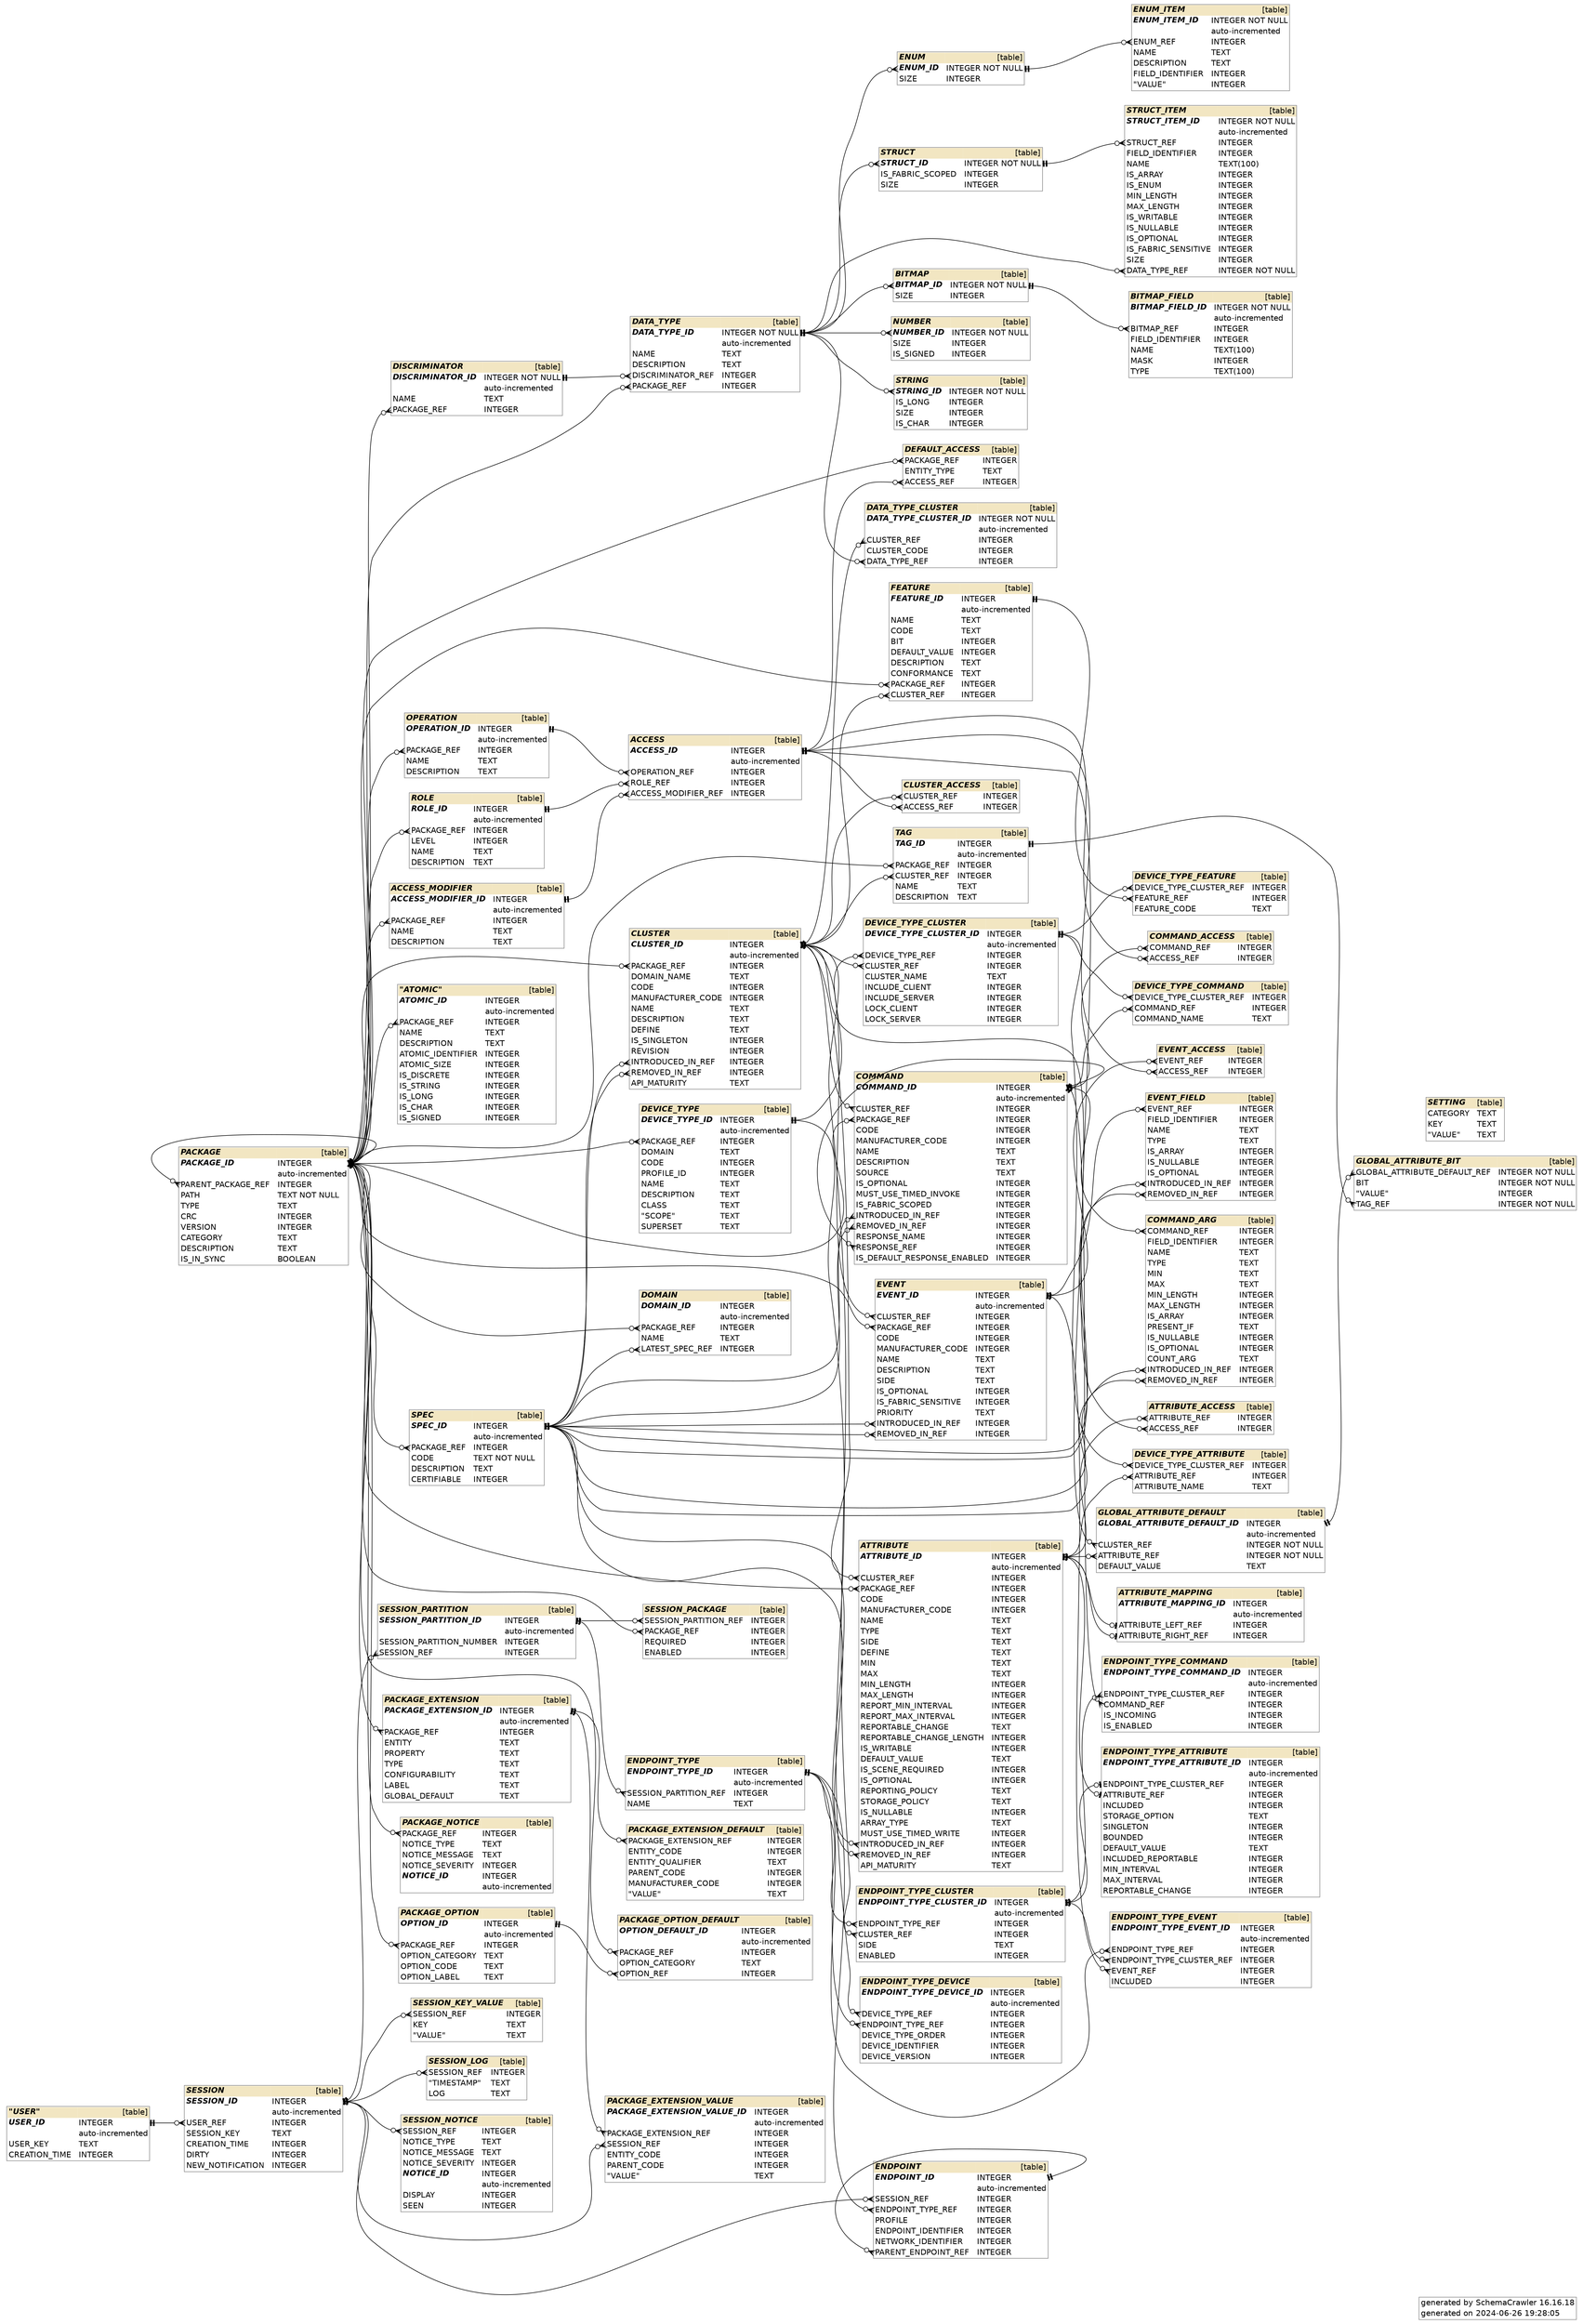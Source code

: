 digraph "SchemaCrawler_Diagram" {

  graph [
    fontname="Helvetica"
    labeljust="r"
    rankdir="RL"

  ];
  
  node [
    fontname="Helvetica"
    shape="none"

  ];
  
  edge [
    fontname="Helvetica"

  ];


  /* Title Block -=-=-=-=-=-=-=-=-=-=-=-=-=- */
  graph [ 
    label=<
      <table border="1" cellborder="0" cellspacing="0" color="#888888">
	<tr>
		<td align='right'>generated by</td>
		<td align='left'>SchemaCrawler 16.16.18</td>
	</tr>
	<tr>
		<td align='right'>generated on</td>
		<td align='left'>2024-06-26 19:28:05</td>
	</tr>
      </table>
    >
  ];

  /* ACCESS -=-=-=-=-=-=-=-=-=-=-=-=-=- */
  "access_72bb1dc3" [
    label=<
      <table border="1" cellborder="0" cellspacing="0" color="#888888">
	<tr>
		<td colspan='2' bgcolor='#F2E6C2' align='left'><b><i>ACCESS</i></b></td>
		<td bgcolor='#F2E6C2' align='right'>[table]</td>
	</tr>
	<tr>
		<td port='access_id_cb03473.start' align='left'><b><i>ACCESS_ID</i></b></td>
		<td align='left'> </td>
		<td port='access_id_cb03473.end' align='left'>INTEGER</td>
	</tr>
	<tr>
		<td align='left'></td>
		<td align='left'> </td>
		<td align='left'>auto-incremented</td>
	</tr>
	<tr>
		<td port='operation_ref_a3f5f018.start' align='left'>OPERATION_REF</td>
		<td align='left'> </td>
		<td port='operation_ref_a3f5f018.end' align='left'>INTEGER</td>
	</tr>
	<tr>
		<td port='role_ref_37e53c7.start' align='left'>ROLE_REF</td>
		<td align='left'> </td>
		<td port='role_ref_37e53c7.end' align='left'>INTEGER</td>
	</tr>
	<tr>
		<td port='access_modifier_ref_bd39d8a3.start' align='left'>ACCESS_MODIFIER_REF</td>
		<td align='left'> </td>
		<td port='access_modifier_ref_bd39d8a3.end' align='left'>INTEGER</td>
	</tr>
      </table>
    >
  ];

  "attribute_access_b017dce6":"access_ref_2bcf82f2.start":w -> "access_72bb1dc3":"access_id_cb03473.end":e [label=<> style="solid" dir="both" arrowhead="teetee" arrowtail="crowodot"];
  "cluster_access_38ea13c8":"access_ref_bd442850.start":w -> "access_72bb1dc3":"access_id_cb03473.end":e [label=<> style="solid" dir="both" arrowhead="teetee" arrowtail="crowodot"];
  "command_access_b02dd957":"access_ref_2e7914a1.start":w -> "access_72bb1dc3":"access_id_cb03473.end":e [label=<> style="solid" dir="both" arrowhead="teetee" arrowtail="crowodot"];
  "default_access_7ba041a1":"access_ref_d153b597.start":w -> "access_72bb1dc3":"access_id_cb03473.end":e [label=<> style="solid" dir="both" arrowhead="teetee" arrowtail="crowodot"];
  "event_access_4668c328":"access_ref_5f9b64f0.start":w -> "access_72bb1dc3":"access_id_cb03473.end":e [label=<> style="solid" dir="both" arrowhead="teetee" arrowtail="crowodot"];


  /* ACCESS_MODIFIER -=-=-=-=-=-=-=-=-=-=-=-=-=- */
  "access_modifier_f63f3fb1" [
    label=<
      <table border="1" cellborder="0" cellspacing="0" color="#888888">
	<tr>
		<td colspan='2' bgcolor='#F2E6C2' align='left'><b><i>ACCESS_MODIFIER</i></b></td>
		<td bgcolor='#F2E6C2' align='right'>[table]</td>
	</tr>
	<tr>
		<td port='access_modifier_id_a718bf97.start' align='left'><b><i>ACCESS_MODIFIER_ID</i></b></td>
		<td align='left'> </td>
		<td port='access_modifier_id_a718bf97.end' align='left'>INTEGER</td>
	</tr>
	<tr>
		<td align='left'></td>
		<td align='left'> </td>
		<td align='left'>auto-incremented</td>
	</tr>
	<tr>
		<td port='package_ref_883d5f49.start' align='left'>PACKAGE_REF</td>
		<td align='left'> </td>
		<td port='package_ref_883d5f49.end' align='left'>INTEGER</td>
	</tr>
	<tr>
		<td port='name_d1cd28fa.start' align='left'>NAME</td>
		<td align='left'> </td>
		<td port='name_d1cd28fa.end' align='left'>TEXT</td>
	</tr>
	<tr>
		<td port='description_eb31ce4b.start' align='left'>DESCRIPTION</td>
		<td align='left'> </td>
		<td port='description_eb31ce4b.end' align='left'>TEXT</td>
	</tr>
      </table>
    >
  ];

  "access_72bb1dc3":"access_modifier_ref_bd39d8a3.start":w -> "access_modifier_f63f3fb1":"access_modifier_id_a718bf97.end":e [label=<> style="solid" dir="both" arrowhead="teetee" arrowtail="crowodot"];


  /* "ATOMIC" -=-=-=-=-=-=-=-=-=-=-=-=-=- */
  "atomic_73b03e8a" [
    label=<
      <table border="1" cellborder="0" cellspacing="0" color="#888888">
	<tr>
		<td colspan='2' bgcolor='#F2E6C2' align='left'><b><i>"ATOMIC"</i></b></td>
		<td bgcolor='#F2E6C2' align='right'>[table]</td>
	</tr>
	<tr>
		<td port='atomic_id_98308265.start' align='left'><b><i>ATOMIC_ID</i></b></td>
		<td align='left'> </td>
		<td port='atomic_id_98308265.end' align='left'>INTEGER</td>
	</tr>
	<tr>
		<td align='left'></td>
		<td align='left'> </td>
		<td align='left'>auto-incremented</td>
	</tr>
	<tr>
		<td port='package_ref_b8ec3b90.start' align='left'>PACKAGE_REF</td>
		<td align='left'> </td>
		<td port='package_ref_b8ec3b90.end' align='left'>INTEGER</td>
	</tr>
	<tr>
		<td port='name_27c0541.start' align='left'>NAME</td>
		<td align='left'> </td>
		<td port='name_27c0541.end' align='left'>TEXT</td>
	</tr>
	<tr>
		<td port='description_1be0aa92.start' align='left'>DESCRIPTION</td>
		<td align='left'> </td>
		<td port='description_1be0aa92.end' align='left'>TEXT</td>
	</tr>
	<tr>
		<td port='atomic_identifier_2fed3df3.start' align='left'>ATOMIC_IDENTIFIER</td>
		<td align='left'> </td>
		<td port='atomic_identifier_2fed3df3.end' align='left'>INTEGER</td>
	</tr>
	<tr>
		<td port='atomic_size_85b7fc4b.start' align='left'>ATOMIC_SIZE</td>
		<td align='left'> </td>
		<td port='atomic_size_85b7fc4b.end' align='left'>INTEGER</td>
	</tr>
	<tr>
		<td port='is_discrete_efb2f124.start' align='left'>IS_DISCRETE</td>
		<td align='left'> </td>
		<td port='is_discrete_efb2f124.end' align='left'>INTEGER</td>
	</tr>
	<tr>
		<td port='is_string_2bb5177c.start' align='left'>IS_STRING</td>
		<td align='left'> </td>
		<td port='is_string_2bb5177c.end' align='left'>INTEGER</td>
	</tr>
	<tr>
		<td port='is_long_aaff2b27.start' align='left'>IS_LONG</td>
		<td align='left'> </td>
		<td port='is_long_aaff2b27.end' align='left'>INTEGER</td>
	</tr>
	<tr>
		<td port='is_char_aafaf801.start' align='left'>IS_CHAR</td>
		<td align='left'> </td>
		<td port='is_char_aafaf801.end' align='left'>INTEGER</td>
	</tr>
	<tr>
		<td port='is_signed_2b152687.start' align='left'>IS_SIGNED</td>
		<td align='left'> </td>
		<td port='is_signed_2b152687.end' align='left'>INTEGER</td>
	</tr>
      </table>
    >
  ];



  /* ATTRIBUTE -=-=-=-=-=-=-=-=-=-=-=-=-=- */
  "attribute_a6e02edb" [
    label=<
      <table border="1" cellborder="0" cellspacing="0" color="#888888">
	<tr>
		<td colspan='2' bgcolor='#F2E6C2' align='left'><b><i>ATTRIBUTE</i></b></td>
		<td bgcolor='#F2E6C2' align='right'>[table]</td>
	</tr>
	<tr>
		<td port='attribute_id_82ad7e43.start' align='left'><b><i>ATTRIBUTE_ID</i></b></td>
		<td align='left'> </td>
		<td port='attribute_id_82ad7e43.end' align='left'>INTEGER</td>
	</tr>
	<tr>
		<td align='left'></td>
		<td align='left'> </td>
		<td align='left'>auto-incremented</td>
	</tr>
	<tr>
		<td port='cluster_ref_71823913.start' align='left'>CLUSTER_REF</td>
		<td align='left'> </td>
		<td port='cluster_ref_71823913.end' align='left'>INTEGER</td>
	</tr>
	<tr>
		<td port='package_ref_ebba555f.start' align='left'>PACKAGE_REF</td>
		<td align='left'> </td>
		<td port='package_ref_ebba555f.end' align='left'>INTEGER</td>
	</tr>
	<tr>
		<td port='code_35455272.start' align='left'>CODE</td>
		<td align='left'> </td>
		<td port='code_35455272.end' align='left'>INTEGER</td>
	</tr>
	<tr>
		<td port='manufacturer_code_bdd6ba20.start' align='left'>MANUFACTURER_CODE</td>
		<td align='left'> </td>
		<td port='manufacturer_code_bdd6ba20.end' align='left'>INTEGER</td>
	</tr>
	<tr>
		<td port='name_354a1f10.start' align='left'>NAME</td>
		<td align='left'> </td>
		<td port='name_354a1f10.end' align='left'>TEXT</td>
	</tr>
	<tr>
		<td port='type_354d33bf.start' align='left'>TYPE</td>
		<td align='left'> </td>
		<td port='type_354d33bf.end' align='left'>TEXT</td>
	</tr>
	<tr>
		<td port='side_354c81dc.start' align='left'>SIDE</td>
		<td align='left'> </td>
		<td port='side_354c81dc.end' align='left'>TEXT</td>
	</tr>
	<tr>
		<td port='define_ad1c7a40.start' align='left'>DEFINE</td>
		<td align='left'> </td>
		<td port='define_ad1c7a40.end' align='left'>TEXT</td>
	</tr>
	<tr>
		<td port='min_3526d6b7.start' align='left'>MIN</td>
		<td align='left'> </td>
		<td port='min_3526d6b7.end' align='left'>TEXT</td>
	</tr>
	<tr>
		<td port='max_3526d5c9.start' align='left'>MAX</td>
		<td align='left'> </td>
		<td port='max_3526d5c9.end' align='left'>TEXT</td>
	</tr>
	<tr>
		<td port='min_length_c46d3218.start' align='left'>MIN_LENGTH</td>
		<td align='left'> </td>
		<td port='min_length_c46d3218.end' align='left'>INTEGER</td>
	</tr>
	<tr>
		<td port='max_length_31157ac6.start' align='left'>MAX_LENGTH</td>
		<td align='left'> </td>
		<td port='max_length_31157ac6.end' align='left'>INTEGER</td>
	</tr>
	<tr>
		<td port='report_min_interval_d3e295e2.start' align='left'>REPORT_MIN_INTERVAL</td>
		<td align='left'> </td>
		<td port='report_min_interval_d3e295e2.end' align='left'>INTEGER</td>
	</tr>
	<tr>
		<td port='report_max_interval_b79b6b10.start' align='left'>REPORT_MAX_INTERVAL</td>
		<td align='left'> </td>
		<td port='report_max_interval_b79b6b10.end' align='left'>INTEGER</td>
	</tr>
	<tr>
		<td port='reportable_change_7100f906.start' align='left'>REPORTABLE_CHANGE</td>
		<td align='left'> </td>
		<td port='reportable_change_7100f906.end' align='left'>TEXT</td>
	</tr>
	<tr>
		<td port='reportable_change_length_55c5a8e9.start' align='left'>REPORTABLE_CHANGE_LENGTH</td>
		<td align='left'> </td>
		<td port='reportable_change_length_55c5a8e9.end' align='left'>INTEGER</td>
	</tr>
	<tr>
		<td port='is_writable_a426c79a.start' align='left'>IS_WRITABLE</td>
		<td align='left'> </td>
		<td port='is_writable_a426c79a.end' align='left'>INTEGER</td>
	</tr>
	<tr>
		<td port='default_value_74182e38.start' align='left'>DEFAULT_VALUE</td>
		<td align='left'> </td>
		<td port='default_value_74182e38.end' align='left'>TEXT</td>
	</tr>
	<tr>
		<td port='is_scene_required_bc783e4c.start' align='left'>IS_SCENE_REQUIRED</td>
		<td align='left'> </td>
		<td port='is_scene_required_bc783e4c.end' align='left'>INTEGER</td>
	</tr>
	<tr>
		<td port='is_optional_d81bf5a.start' align='left'>IS_OPTIONAL</td>
		<td align='left'> </td>
		<td port='is_optional_d81bf5a.end' align='left'>INTEGER</td>
	</tr>
	<tr>
		<td port='reporting_policy_3612108.start' align='left'>REPORTING_POLICY</td>
		<td align='left'> </td>
		<td port='reporting_policy_3612108.end' align='left'>TEXT</td>
	</tr>
	<tr>
		<td port='storage_policy_17e1a81b.start' align='left'>STORAGE_POLICY</td>
		<td align='left'> </td>
		<td port='storage_policy_17e1a81b.end' align='left'>TEXT</td>
	</tr>
	<tr>
		<td port='is_nullable_a09cb35b.start' align='left'>IS_NULLABLE</td>
		<td align='left'> </td>
		<td port='is_nullable_a09cb35b.end' align='left'>INTEGER</td>
	</tr>
	<tr>
		<td port='array_type_b8dee05.start' align='left'>ARRAY_TYPE</td>
		<td align='left'> </td>
		<td port='array_type_b8dee05.end' align='left'>TEXT</td>
	</tr>
	<tr>
		<td port='must_use_timed_write_1806c40e.start' align='left'>MUST_USE_TIMED_WRITE</td>
		<td align='left'> </td>
		<td port='must_use_timed_write_1806c40e.end' align='left'>INTEGER</td>
	</tr>
	<tr>
		<td port='introduced_in_ref_7a931938.start' align='left'>INTRODUCED_IN_REF</td>
		<td align='left'> </td>
		<td port='introduced_in_ref_7a931938.end' align='left'>INTEGER</td>
	</tr>
	<tr>
		<td port='removed_in_ref_dbea17bd.start' align='left'>REMOVED_IN_REF</td>
		<td align='left'> </td>
		<td port='removed_in_ref_dbea17bd.end' align='left'>INTEGER</td>
	</tr>
	<tr>
		<td port='api_maturity_a069c8bb.start' align='left'>API_MATURITY</td>
		<td align='left'> </td>
		<td port='api_maturity_a069c8bb.end' align='left'>TEXT</td>
	</tr>
      </table>
    >
  ];

  "attribute_access_b017dce6":"attribute_ref_b656480a.start":w -> "attribute_a6e02edb":"attribute_id_82ad7e43.end":e [label=<> style="solid" dir="both" arrowhead="teetee" arrowtail="crowodot"];
  "attribute_mapping_caf33e4a":"attribute_left_ref_81c4b594.start":w -> "attribute_a6e02edb":"attribute_id_82ad7e43.end":e [label=<> style="solid" dir="both" arrowhead="teetee" arrowtail="teeodot"];
  "attribute_mapping_caf33e4a":"attribute_right_ref_a8202ca3.start":w -> "attribute_a6e02edb":"attribute_id_82ad7e43.end":e [label=<> style="solid" dir="both" arrowhead="teetee" arrowtail="teeodot"];
  "device_type_attribute_ce5151f":"attribute_ref_f33016f1.start":w -> "attribute_a6e02edb":"attribute_id_82ad7e43.end":e [label=<> style="solid" dir="both" arrowhead="teetee" arrowtail="crowodot"];
  "endpoint_type_attribute_c265400":"attribute_ref_dc16b430.start":w -> "attribute_a6e02edb":"attribute_id_82ad7e43.end":e [label=<> style="solid" dir="both" arrowhead="teetee" arrowtail="teeodot"];
  "global_attribute_default_73c65a21":"attribute_ref_6877722f.start":w -> "attribute_a6e02edb":"attribute_id_82ad7e43.end":e [label=<> style="solid" dir="both" arrowhead="teetee" arrowtail="crowodot"];


  /* ATTRIBUTE_ACCESS -=-=-=-=-=-=-=-=-=-=-=-=-=- */
  "attribute_access_b017dce6" [
    label=<
      <table border="1" cellborder="0" cellspacing="0" color="#888888">
	<tr>
		<td colspan='2' bgcolor='#F2E6C2' align='left'><b><i>ATTRIBUTE_ACCESS</i></b></td>
		<td bgcolor='#F2E6C2' align='right'>[table]</td>
	</tr>
	<tr>
		<td port='attribute_ref_b656480a.start' align='left'>ATTRIBUTE_REF</td>
		<td align='left'> </td>
		<td port='attribute_ref_b656480a.end' align='left'>INTEGER</td>
	</tr>
	<tr>
		<td port='access_ref_2bcf82f2.start' align='left'>ACCESS_REF</td>
		<td align='left'> </td>
		<td port='access_ref_2bcf82f2.end' align='left'>INTEGER</td>
	</tr>
      </table>
    >
  ];



  /* ATTRIBUTE_MAPPING -=-=-=-=-=-=-=-=-=-=-=-=-=- */
  "attribute_mapping_caf33e4a" [
    label=<
      <table border="1" cellborder="0" cellspacing="0" color="#888888">
	<tr>
		<td colspan='2' bgcolor='#F2E6C2' align='left'><b><i>ATTRIBUTE_MAPPING</i></b></td>
		<td bgcolor='#F2E6C2' align='right'>[table]</td>
	</tr>
	<tr>
		<td port='attribute_mapping_id_e70d62e5.start' align='left'><b><i>ATTRIBUTE_MAPPING_ID</i></b></td>
		<td align='left'> </td>
		<td port='attribute_mapping_id_e70d62e5.end' align='left'>INTEGER</td>
	</tr>
	<tr>
		<td align='left'></td>
		<td align='left'> </td>
		<td align='left'>auto-incremented</td>
	</tr>
	<tr>
		<td port='attribute_left_ref_81c4b594.start' align='left'>ATTRIBUTE_LEFT_REF</td>
		<td align='left'> </td>
		<td port='attribute_left_ref_81c4b594.end' align='left'>INTEGER</td>
	</tr>
	<tr>
		<td port='attribute_right_ref_a8202ca3.start' align='left'>ATTRIBUTE_RIGHT_REF</td>
		<td align='left'> </td>
		<td port='attribute_right_ref_a8202ca3.end' align='left'>INTEGER</td>
	</tr>
      </table>
    >
  ];



  /* BITMAP -=-=-=-=-=-=-=-=-=-=-=-=-=- */
  "bitmap_74cc598e" [
    label=<
      <table border="1" cellborder="0" cellspacing="0" color="#888888">
	<tr>
		<td colspan='2' bgcolor='#F2E6C2' align='left'><b><i>BITMAP</i></b></td>
		<td bgcolor='#F2E6C2' align='right'>[table]</td>
	</tr>
	<tr>
		<td port='bitmap_id_e0439e5d.start' align='left'><b><i>BITMAP_ID</i></b></td>
		<td align='left'> </td>
		<td port='bitmap_id_e0439e5d.end' align='left'>INTEGER NOT NULL</td>
	</tr>
	<tr>
		<td port='size_24e5b033.start' align='left'>SIZE</td>
		<td align='left'> </td>
		<td port='size_24e5b033.end' align='left'>INTEGER</td>
	</tr>
      </table>
    >
  ];

  "bitmap_field_bfea8629":"bitmap_ref_f27a605a.start":w -> "bitmap_74cc598e":"bitmap_id_e0439e5d.end":e [label=<> style="solid" dir="both" arrowhead="teetee" arrowtail="crowodot"];


  /* BITMAP_FIELD -=-=-=-=-=-=-=-=-=-=-=-=-=- */
  "bitmap_field_bfea8629" [
    label=<
      <table border="1" cellborder="0" cellspacing="0" color="#888888">
	<tr>
		<td colspan='2' bgcolor='#F2E6C2' align='left'><b><i>BITMAP_FIELD</i></b></td>
		<td bgcolor='#F2E6C2' align='right'>[table]</td>
	</tr>
	<tr>
		<td port='bitmap_field_id_8553cea7.start' align='left'><b><i>BITMAP_FIELD_ID</i></b></td>
		<td align='left'> </td>
		<td port='bitmap_field_id_8553cea7.end' align='left'>INTEGER NOT NULL</td>
	</tr>
	<tr>
		<td align='left'></td>
		<td align='left'> </td>
		<td align='left'>auto-incremented</td>
	</tr>
	<tr>
		<td port='bitmap_ref_f27a605a.start' align='left'>BITMAP_REF</td>
		<td align='left'> </td>
		<td port='bitmap_ref_f27a605a.end' align='left'>INTEGER</td>
	</tr>
	<tr>
		<td port='field_identifier_43085825.start' align='left'>FIELD_IDENTIFIER</td>
		<td align='left'> </td>
		<td port='field_identifier_43085825.end' align='left'>INTEGER</td>
	</tr>
	<tr>
		<td port='name_3d8ab182.start' align='left'>NAME</td>
		<td align='left'> </td>
		<td port='name_3d8ab182.end' align='left'>TEXT(100)</td>
	</tr>
	<tr>
		<td port='mask_3d8a3de3.start' align='left'>MASK</td>
		<td align='left'> </td>
		<td port='mask_3d8a3de3.end' align='left'>INTEGER</td>
	</tr>
	<tr>
		<td port='type_3d8dc631.start' align='left'>TYPE</td>
		<td align='left'> </td>
		<td port='type_3d8dc631.end' align='left'>TEXT(100)</td>
	</tr>
      </table>
    >
  ];



  /* CLUSTER -=-=-=-=-=-=-=-=-=-=-=-=-=- */
  "cluster_5ec71239" [
    label=<
      <table border="1" cellborder="0" cellspacing="0" color="#888888">
	<tr>
		<td colspan='2' bgcolor='#F2E6C2' align='left'><b><i>CLUSTER</i></b></td>
		<td bgcolor='#F2E6C2' align='right'>[table]</td>
	</tr>
	<tr>
		<td port='cluster_id_a557fe87.start' align='left'><b><i>CLUSTER_ID</i></b></td>
		<td align='left'> </td>
		<td port='cluster_id_a557fe87.end' align='left'>INTEGER</td>
	</tr>
	<tr>
		<td align='left'></td>
		<td align='left'> </td>
		<td align='left'>auto-incremented</td>
	</tr>
	<tr>
		<td port='package_ref_30afddc1.start' align='left'>PACKAGE_REF</td>
		<td align='left'> </td>
		<td port='package_ref_30afddc1.end' align='left'>INTEGER</td>
	</tr>
	<tr>
		<td port='domain_name_266720d.start' align='left'>DOMAIN_NAME</td>
		<td align='left'> </td>
		<td port='domain_name_266720d.end' align='left'>TEXT</td>
	</tr>
	<tr>
		<td port='code_7a3adad4.start' align='left'>CODE</td>
		<td align='left'> </td>
		<td port='code_7a3adad4.end' align='left'>INTEGER</td>
	</tr>
	<tr>
		<td port='manufacturer_code_2cc4282.start' align='left'>MANUFACTURER_CODE</td>
		<td align='left'> </td>
		<td port='manufacturer_code_2cc4282.end' align='left'>INTEGER</td>
	</tr>
	<tr>
		<td port='name_7a3fa772.start' align='left'>NAME</td>
		<td align='left'> </td>
		<td port='name_7a3fa772.end' align='left'>TEXT</td>
	</tr>
	<tr>
		<td port='description_93a44cc3.start' align='left'>DESCRIPTION</td>
		<td align='left'> </td>
		<td port='description_93a44cc3.end' align='left'>TEXT</td>
	</tr>
	<tr>
		<td port='define_f21202a2.start' align='left'>DEFINE</td>
		<td align='left'> </td>
		<td port='define_f21202a2.end' align='left'>TEXT</td>
	</tr>
	<tr>
		<td port='is_singleton_e62dd3fd.start' align='left'>IS_SINGLETON</td>
		<td align='left'> </td>
		<td port='is_singleton_e62dd3fd.end' align='left'>INTEGER</td>
	</tr>
	<tr>
		<td port='revision_9935dcc2.start' align='left'>REVISION</td>
		<td align='left'> </td>
		<td port='revision_9935dcc2.end' align='left'>INTEGER</td>
	</tr>
	<tr>
		<td port='introduced_in_ref_bf88a19a.start' align='left'>INTRODUCED_IN_REF</td>
		<td align='left'> </td>
		<td port='introduced_in_ref_bf88a19a.end' align='left'>INTEGER</td>
	</tr>
	<tr>
		<td port='removed_in_ref_20dfa01f.start' align='left'>REMOVED_IN_REF</td>
		<td align='left'> </td>
		<td port='removed_in_ref_20dfa01f.end' align='left'>INTEGER</td>
	</tr>
	<tr>
		<td port='api_maturity_e55f511d.start' align='left'>API_MATURITY</td>
		<td align='left'> </td>
		<td port='api_maturity_e55f511d.end' align='left'>TEXT</td>
	</tr>
      </table>
    >
  ];

  "cluster_access_38ea13c8":"cluster_ref_20b4f1c6.start":w -> "cluster_5ec71239":"cluster_id_a557fe87.end":e [label=<> style="solid" dir="both" arrowhead="teetee" arrowtail="crowodot"];
  "data_type_cluster_8d9f2ca9":"cluster_ref_62a2f505.start":w -> "cluster_5ec71239":"cluster_id_a557fe87.end":e [label=<> style="solid" dir="both" arrowhead="teetee" arrowtail="crowodot"];
  "device_type_cluster_7298b97d":"cluster_ref_1cdb02b1.start":w -> "cluster_5ec71239":"cluster_id_a557fe87.end":e [label=<> style="solid" dir="both" arrowhead="teetee" arrowtail="crowodot"];
  "endpoint_type_cluster_c12e3c9e":"cluster_ref_a0f5e3b0.start":w -> "cluster_5ec71239":"cluster_id_a557fe87.end":e [label=<> style="solid" dir="both" arrowhead="teetee" arrowtail="crowodot"];
  "feature_f06e7b35":"cluster_ref_59bd77f9.start":w -> "cluster_5ec71239":"cluster_id_a557fe87.end":e [label=<> style="solid" dir="both" arrowhead="teetee" arrowtail="crowodot"];
  "global_attribute_default_73c65a21":"cluster_ref_4161768d.start":w -> "cluster_5ec71239":"cluster_id_a557fe87.end":e [label=<> style="solid" dir="both" arrowhead="teetee" arrowtail="crowodot"];
  "tag_1b7d9":"cluster_ref_3c91cfd5.start":w -> "cluster_5ec71239":"cluster_id_a557fe87.end":e [label=<> style="solid" dir="both" arrowhead="teetee" arrowtail="crowodot"];
  "attribute_a6e02edb":"cluster_ref_71823913.start":w -> "cluster_5ec71239":"cluster_id_a557fe87.end":e [label=<> style="solid" dir="both" arrowhead="teetee" arrowtail="crowodot"];
  "event_3f4eed9":"cluster_ref_b70578d5.start":w -> "cluster_5ec71239":"cluster_id_a557fe87.end":e [label=<> style="solid" dir="both" arrowhead="teetee" arrowtail="crowodot"];
  "command_6371df8a":"cluster_ref_47269e44.start":w -> "cluster_5ec71239":"cluster_id_a557fe87.end":e [label=<> style="solid" dir="both" arrowhead="teetee" arrowtail="crowodot"];


  /* CLUSTER_ACCESS -=-=-=-=-=-=-=-=-=-=-=-=-=- */
  "cluster_access_38ea13c8" [
    label=<
      <table border="1" cellborder="0" cellspacing="0" color="#888888">
	<tr>
		<td colspan='2' bgcolor='#F2E6C2' align='left'><b><i>CLUSTER_ACCESS</i></b></td>
		<td bgcolor='#F2E6C2' align='right'>[table]</td>
	</tr>
	<tr>
		<td port='cluster_ref_20b4f1c6.start' align='left'>CLUSTER_REF</td>
		<td align='left'> </td>
		<td port='cluster_ref_20b4f1c6.end' align='left'>INTEGER</td>
	</tr>
	<tr>
		<td port='access_ref_bd442850.start' align='left'>ACCESS_REF</td>
		<td align='left'> </td>
		<td port='access_ref_bd442850.end' align='left'>INTEGER</td>
	</tr>
      </table>
    >
  ];



  /* COMMAND -=-=-=-=-=-=-=-=-=-=-=-=-=- */
  "command_6371df8a" [
    label=<
      <table border="1" cellborder="0" cellspacing="0" color="#888888">
	<tr>
		<td colspan='2' bgcolor='#F2E6C2' align='left'><b><i>COMMAND</i></b></td>
		<td bgcolor='#F2E6C2' align='right'>[table]</td>
	</tr>
	<tr>
		<td port='command_id_5671c065.start' align='left'><b><i>COMMAND_ID</i></b></td>
		<td align='left'> </td>
		<td port='command_id_5671c065.end' align='left'>INTEGER</td>
	</tr>
	<tr>
		<td align='left'></td>
		<td align='left'> </td>
		<td align='left'>auto-incremented</td>
	</tr>
	<tr>
		<td port='cluster_ref_47269e44.start' align='left'>CLUSTER_REF</td>
		<td align='left'> </td>
		<td port='cluster_ref_47269e44.end' align='left'>INTEGER</td>
	</tr>
	<tr>
		<td port='package_ref_c15eba90.start' align='left'>PACKAGE_REF</td>
		<td align='left'> </td>
		<td port='package_ref_c15eba90.end' align='left'>INTEGER</td>
	</tr>
	<tr>
		<td port='code_ae9b7a3.start' align='left'>CODE</td>
		<td align='left'> </td>
		<td port='code_ae9b7a3.end' align='left'>INTEGER</td>
	</tr>
	<tr>
		<td port='manufacturer_code_937b1f51.start' align='left'>MANUFACTURER_CODE</td>
		<td align='left'> </td>
		<td port='manufacturer_code_937b1f51.end' align='left'>INTEGER</td>
	</tr>
	<tr>
		<td port='name_aee8441.start' align='left'>NAME</td>
		<td align='left'> </td>
		<td port='name_aee8441.end' align='left'>TEXT</td>
	</tr>
	<tr>
		<td port='description_24532992.start' align='left'>DESCRIPTION</td>
		<td align='left'> </td>
		<td port='description_24532992.end' align='left'>TEXT</td>
	</tr>
	<tr>
		<td port='source_9ced6dd1.start' align='left'>SOURCE</td>
		<td align='left'> </td>
		<td port='source_9ced6dd1.end' align='left'>TEXT</td>
	</tr>
	<tr>
		<td port='is_optional_e326248b.start' align='left'>IS_OPTIONAL</td>
		<td align='left'> </td>
		<td port='is_optional_e326248b.end' align='left'>INTEGER</td>
	</tr>
	<tr>
		<td port='must_use_timed_invoke_6bf58ba4.start' align='left'>MUST_USE_TIMED_INVOKE</td>
		<td align='left'> </td>
		<td port='must_use_timed_invoke_6bf58ba4.end' align='left'>INTEGER</td>
	</tr>
	<tr>
		<td port='is_fabric_scoped_c99894cb.start' align='left'>IS_FABRIC_SCOPED</td>
		<td align='left'> </td>
		<td port='is_fabric_scoped_c99894cb.end' align='left'>INTEGER</td>
	</tr>
	<tr>
		<td port='introduced_in_ref_50377e69.start' align='left'>INTRODUCED_IN_REF</td>
		<td align='left'> </td>
		<td port='introduced_in_ref_50377e69.end' align='left'>INTEGER</td>
	</tr>
	<tr>
		<td port='removed_in_ref_b18e7cee.start' align='left'>REMOVED_IN_REF</td>
		<td align='left'> </td>
		<td port='removed_in_ref_b18e7cee.end' align='left'>INTEGER</td>
	</tr>
	<tr>
		<td port='response_name_2a39b97f.start' align='left'>RESPONSE_NAME</td>
		<td align='left'> </td>
		<td port='response_name_2a39b97f.end' align='left'>INTEGER</td>
	</tr>
	<tr>
		<td port='response_ref_eac5792b.start' align='left'>RESPONSE_REF</td>
		<td align='left'> </td>
		<td port='response_ref_eac5792b.end' align='left'>INTEGER</td>
	</tr>
	<tr>
		<td port='is_default_response_enabled_d796b6ac.start' align='left'>IS_DEFAULT_RESPONSE_ENABLED</td>
		<td align='left'> </td>
		<td port='is_default_response_enabled_d796b6ac.end' align='left'>INTEGER</td>
	</tr>
      </table>
    >
  ];

  "command_6371df8a":"response_ref_eac5792b.start":w -> "command_6371df8a":"command_id_5671c065.end":e [label=<> style="solid" dir="both" arrowhead="teetee" arrowtail="crowodot"];
  "command_access_b02dd957":"command_ref_7edb9ae8.start":w -> "command_6371df8a":"command_id_5671c065.end":e [label=<> style="solid" dir="both" arrowhead="teetee" arrowtail="crowodot"];
  "device_type_command_774386ce":"command_ref_9a7b9c51.start":w -> "command_6371df8a":"command_id_5671c065.end":e [label=<> style="solid" dir="both" arrowhead="teetee" arrowtail="crowodot"];
  "endpoint_type_command_c5d909ef":"command_ref_1e967d50.start":w -> "command_6371df8a":"command_id_5671c065.end":e [label=<> style="solid" dir="both" arrowhead="teetee" arrowtail="crowodot"];
  "command_arg_294e7f81":"command_ref_29cfb9fe.start":w -> "command_6371df8a":"command_id_5671c065.end":e [label=<> style="solid" dir="both" arrowhead="teetee" arrowtail="crowodot"];


  /* COMMAND_ACCESS -=-=-=-=-=-=-=-=-=-=-=-=-=- */
  "command_access_b02dd957" [
    label=<
      <table border="1" cellborder="0" cellspacing="0" color="#888888">
	<tr>
		<td colspan='2' bgcolor='#F2E6C2' align='left'><b><i>COMMAND_ACCESS</i></b></td>
		<td bgcolor='#F2E6C2' align='right'>[table]</td>
	</tr>
	<tr>
		<td port='command_ref_7edb9ae8.start' align='left'>COMMAND_REF</td>
		<td align='left'> </td>
		<td port='command_ref_7edb9ae8.end' align='left'>INTEGER</td>
	</tr>
	<tr>
		<td port='access_ref_2e7914a1.start' align='left'>ACCESS_REF</td>
		<td align='left'> </td>
		<td port='access_ref_2e7914a1.end' align='left'>INTEGER</td>
	</tr>
      </table>
    >
  ];



  /* COMMAND_ARG -=-=-=-=-=-=-=-=-=-=-=-=-=- */
  "command_arg_294e7f81" [
    label=<
      <table border="1" cellborder="0" cellspacing="0" color="#888888">
	<tr>
		<td colspan='2' bgcolor='#F2E6C2' align='left'><b><i>COMMAND_ARG</i></b></td>
		<td bgcolor='#F2E6C2' align='right'>[table]</td>
	</tr>
	<tr>
		<td port='command_ref_29cfb9fe.start' align='left'>COMMAND_REF</td>
		<td align='left'> </td>
		<td port='command_ref_29cfb9fe.end' align='left'>INTEGER</td>
	</tr>
	<tr>
		<td port='field_identifier_62389cd.start' align='left'>FIELD_IDENTIFIER</td>
		<td align='left'> </td>
		<td port='field_identifier_62389cd.end' align='left'>INTEGER</td>
	</tr>
	<tr>
		<td port='name_a5e32a.start' align='left'>NAME</td>
		<td align='left'> </td>
		<td port='name_a5e32a.end' align='left'>TEXT</td>
	</tr>
	<tr>
		<td port='type_a8f7d9.start' align='left'>TYPE</td>
		<td align='left'> </td>
		<td port='type_a8f7d9.end' align='left'>TEXT</td>
	</tr>
	<tr>
		<td port='min_829ad1.start' align='left'>MIN</td>
		<td align='left'> </td>
		<td port='min_829ad1.end' align='left'>TEXT</td>
	</tr>
	<tr>
		<td port='max_8299e3.start' align='left'>MAX</td>
		<td align='left'> </td>
		<td port='max_8299e3.end' align='left'>TEXT</td>
	</tr>
	<tr>
		<td port='min_length_8fc8f632.start' align='left'>MIN_LENGTH</td>
		<td align='left'> </td>
		<td port='min_length_8fc8f632.end' align='left'>INTEGER</td>
	</tr>
	<tr>
		<td port='max_length_fc713ee0.start' align='left'>MAX_LENGTH</td>
		<td align='left'> </td>
		<td port='max_length_fc713ee0.end' align='left'>INTEGER</td>
	</tr>
	<tr>
		<td port='is_array_6c334f83.start' align='left'>IS_ARRAY</td>
		<td align='left'> </td>
		<td port='is_array_6c334f83.end' align='left'>INTEGER</td>
	</tr>
	<tr>
		<td port='present_if_75e7cfe0.start' align='left'>PRESENT_IF</td>
		<td align='left'> </td>
		<td port='present_if_75e7cfe0.end' align='left'>TEXT</td>
	</tr>
	<tr>
		<td port='is_nullable_6bf87775.start' align='left'>IS_NULLABLE</td>
		<td align='left'> </td>
		<td port='is_nullable_6bf87775.end' align='left'>INTEGER</td>
	</tr>
	<tr>
		<td port='is_optional_d8dd8374.start' align='left'>IS_OPTIONAL</td>
		<td align='left'> </td>
		<td port='is_optional_d8dd8374.end' align='left'>INTEGER</td>
	</tr>
	<tr>
		<td port='count_arg_f73ee785.start' align='left'>COUNT_ARG</td>
		<td align='left'> </td>
		<td port='count_arg_f73ee785.end' align='left'>TEXT</td>
	</tr>
	<tr>
		<td port='introduced_in_ref_45eedd52.start' align='left'>INTRODUCED_IN_REF</td>
		<td align='left'> </td>
		<td port='introduced_in_ref_45eedd52.end' align='left'>INTEGER</td>
	</tr>
	<tr>
		<td port='removed_in_ref_a745dbd7.start' align='left'>REMOVED_IN_REF</td>
		<td align='left'> </td>
		<td port='removed_in_ref_a745dbd7.end' align='left'>INTEGER</td>
	</tr>
      </table>
    >
  ];



  /* DATA_TYPE -=-=-=-=-=-=-=-=-=-=-=-=-=- */
  "data_type_9233070e" [
    label=<
      <table border="1" cellborder="0" cellspacing="0" color="#888888">
	<tr>
		<td colspan='2' bgcolor='#F2E6C2' align='left'><b><i>DATA_TYPE</i></b></td>
		<td bgcolor='#F2E6C2' align='right'>[table]</td>
	</tr>
	<tr>
		<td port='data_type_id_df6b035d.start' align='left'><b><i>DATA_TYPE_ID</i></b></td>
		<td align='left'> </td>
		<td port='data_type_id_df6b035d.end' align='left'>INTEGER NOT NULL</td>
	</tr>
	<tr>
		<td align='left'></td>
		<td align='left'> </td>
		<td align='left'>auto-incremented</td>
	</tr>
	<tr>
		<td port='name_b4524d3d.start' align='left'>NAME</td>
		<td align='left'> </td>
		<td port='name_b4524d3d.end' align='left'>TEXT</td>
	</tr>
	<tr>
		<td port='description_cdb6f28e.start' align='left'>DESCRIPTION</td>
		<td align='left'> </td>
		<td port='description_cdb6f28e.end' align='left'>TEXT</td>
	</tr>
	<tr>
		<td port='discriminator_ref_308006e2.start' align='left'>DISCRIMINATOR_REF</td>
		<td align='left'> </td>
		<td port='discriminator_ref_308006e2.end' align='left'>INTEGER</td>
	</tr>
	<tr>
		<td port='package_ref_6ac2838c.start' align='left'>PACKAGE_REF</td>
		<td align='left'> </td>
		<td port='package_ref_6ac2838c.end' align='left'>INTEGER</td>
	</tr>
      </table>
    >
  ];

  "bitmap_74cc598e":"bitmap_id_e0439e5d.start":w -> "data_type_9233070e":"data_type_id_df6b035d.end":e [label=<> style="solid" dir="both" arrowhead="teetee" arrowtail="crowodot"];
  "enum_210160":"enum_id_cff95fb9.start":w -> "data_type_9233070e":"data_type_id_df6b035d.end":e [label=<> style="solid" dir="both" arrowhead="teetee" arrowtail="crowodot"];
  "number_89ec43a8":"number_id_bc0c9f29.start":w -> "data_type_9233070e":"data_type_id_df6b035d.end":e [label=<> style="solid" dir="both" arrowhead="teetee" arrowtail="crowodot"];
  "string_9268c870":"string_id_55809999.start":w -> "data_type_9233070e":"data_type_id_df6b035d.end":e [label=<> style="solid" dir="both" arrowhead="teetee" arrowtail="crowodot"];
  "struct_9268f434":"struct_id_696af411.start":w -> "data_type_9233070e":"data_type_id_df6b035d.end":e [label=<> style="solid" dir="both" arrowhead="teetee" arrowtail="crowodot"];
  "data_type_cluster_8d9f2ca9":"data_type_ref_62ae775a.start":w -> "data_type_9233070e":"data_type_id_df6b035d.end":e [label=<> style="solid" dir="both" arrowhead="teetee" arrowtail="crowodot"];
  "struct_item_d6e4bd9c":"data_type_ref_421b04c7.start":w -> "data_type_9233070e":"data_type_id_df6b035d.end":e [label=<> style="solid" dir="both" arrowhead="teetee" arrowtail="crowodot"];


  /* DATA_TYPE_CLUSTER -=-=-=-=-=-=-=-=-=-=-=-=-=- */
  "data_type_cluster_8d9f2ca9" [
    label=<
      <table border="1" cellborder="0" cellspacing="0" color="#888888">
	<tr>
		<td colspan='2' bgcolor='#F2E6C2' align='left'><b><i>DATA_TYPE_CLUSTER</i></b></td>
		<td bgcolor='#F2E6C2' align='right'>[table]</td>
	</tr>
	<tr>
		<td port='data_type_cluster_id_9fafc1a7.start' align='left'><b><i>DATA_TYPE_CLUSTER_ID</i></b></td>
		<td align='left'> </td>
		<td port='data_type_cluster_id_9fafc1a7.end' align='left'>INTEGER NOT NULL</td>
	</tr>
	<tr>
		<td align='left'></td>
		<td align='left'> </td>
		<td align='left'>auto-incremented</td>
	</tr>
	<tr>
		<td port='cluster_ref_62a2f505.start' align='left'>CLUSTER_REF</td>
		<td align='left'> </td>
		<td port='cluster_ref_62a2f505.end' align='left'>INTEGER</td>
	</tr>
	<tr>
		<td port='cluster_code_7574c1a9.start' align='left'>CLUSTER_CODE</td>
		<td align='left'> </td>
		<td port='cluster_code_7574c1a9.end' align='left'>INTEGER</td>
	</tr>
	<tr>
		<td port='data_type_ref_62ae775a.start' align='left'>DATA_TYPE_REF</td>
		<td align='left'> </td>
		<td port='data_type_ref_62ae775a.end' align='left'>INTEGER</td>
	</tr>
      </table>
    >
  ];



  /* DEFAULT_ACCESS -=-=-=-=-=-=-=-=-=-=-=-=-=- */
  "default_access_7ba041a1" [
    label=<
      <table border="1" cellborder="0" cellspacing="0" color="#888888">
	<tr>
		<td colspan='2' bgcolor='#F2E6C2' align='left'><b><i>DEFAULT_ACCESS</i></b></td>
		<td bgcolor='#F2E6C2' align='right'>[table]</td>
	</tr>
	<tr>
		<td port='package_ref_aefc9b59.start' align='left'>PACKAGE_REF</td>
		<td align='left'> </td>
		<td port='package_ref_aefc9b59.end' align='left'>INTEGER</td>
	</tr>
	<tr>
		<td port='entity_type_c6e3d095.start' align='left'>ENTITY_TYPE</td>
		<td align='left'> </td>
		<td port='entity_type_c6e3d095.end' align='left'>TEXT</td>
	</tr>
	<tr>
		<td port='access_ref_d153b597.start' align='left'>ACCESS_REF</td>
		<td align='left'> </td>
		<td port='access_ref_d153b597.end' align='left'>INTEGER</td>
	</tr>
      </table>
    >
  ];



  /* DEVICE_TYPE -=-=-=-=-=-=-=-=-=-=-=-=-=- */
  "device_type_2620a7e2" [
    label=<
      <table border="1" cellborder="0" cellspacing="0" color="#888888">
	<tr>
		<td colspan='2' bgcolor='#F2E6C2' align='left'><b><i>DEVICE_TYPE</i></b></td>
		<td bgcolor='#F2E6C2' align='right'>[table]</td>
	</tr>
	<tr>
		<td port='device_type_id_5b403bb5.start' align='left'><b><i>DEVICE_TYPE_ID</i></b></td>
		<td align='left'> </td>
		<td port='device_type_id_5b403bb5.end' align='left'>INTEGER</td>
	</tr>
	<tr>
		<td align='left'></td>
		<td align='left'> </td>
		<td align='left'>auto-incremented</td>
	</tr>
	<tr>
		<td port='package_ref_5488fd38.start' align='left'>PACKAGE_REF</td>
		<td align='left'> </td>
		<td port='package_ref_5488fd38.end' align='left'>INTEGER</td>
	</tr>
	<tr>
		<td port='domain_167b1d22.start' align='left'>DOMAIN</td>
		<td align='left'> </td>
		<td port='domain_167b1d22.end' align='left'>TEXT</td>
	</tr>
	<tr>
		<td port='code_9e13fa4b.start' align='left'>CODE</td>
		<td align='left'> </td>
		<td port='code_9e13fa4b.end' align='left'>INTEGER</td>
	</tr>
	<tr>
		<td port='profile_id_7925d3ef.start' align='left'>PROFILE_ID</td>
		<td align='left'> </td>
		<td port='profile_id_7925d3ef.end' align='left'>INTEGER</td>
	</tr>
	<tr>
		<td port='name_9e18c6e9.start' align='left'>NAME</td>
		<td align='left'> </td>
		<td port='name_9e18c6e9.end' align='left'>TEXT</td>
	</tr>
	<tr>
		<td port='description_b77d6c3a.start' align='left'>DESCRIPTION</td>
		<td align='left'> </td>
		<td port='description_b77d6c3a.end' align='left'>TEXT</td>
	</tr>
	<tr>
		<td port='class_a1c805b6.start' align='left'>CLASS</td>
		<td align='left'> </td>
		<td port='class_a1c805b6.end' align='left'>TEXT</td>
	</tr>
	<tr>
		<td port='scope_a2a59a92.start' align='left'>"SCOPE"</td>
		<td align='left'> </td>
		<td port='scope_a2a59a92.end' align='left'>TEXT</td>
	</tr>
	<tr>
		<td port='superset_68de1b65.start' align='left'>SUPERSET</td>
		<td align='left'> </td>
		<td port='superset_68de1b65.end' align='left'>TEXT</td>
	</tr>
      </table>
    >
  ];

  "device_type_cluster_7298b97d":"device_type_ref_ccaf9bda.start":w -> "device_type_2620a7e2":"device_type_id_5b403bb5.end":e [label=<> style="solid" dir="both" arrowhead="teetee" arrowtail="crowodot"];
  "endpoint_type_device_e685fbb0":"device_type_ref_d66aa007.start":w -> "device_type_2620a7e2":"device_type_id_5b403bb5.end":e [label=<> style="solid" dir="both" arrowhead="teetee" arrowtail="crowodot"];


  /* DEVICE_TYPE_ATTRIBUTE -=-=-=-=-=-=-=-=-=-=-=-=-=- */
  "device_type_attribute_ce5151f" [
    label=<
      <table border="1" cellborder="0" cellspacing="0" color="#888888">
	<tr>
		<td colspan='2' bgcolor='#F2E6C2' align='left'><b><i>DEVICE_TYPE_ATTRIBUTE</i></b></td>
		<td bgcolor='#F2E6C2' align='right'>[table]</td>
	</tr>
	<tr>
		<td port='device_type_cluster_ref_c47e8093.start' align='left'>DEVICE_TYPE_CLUSTER_REF</td>
		<td align='left'> </td>
		<td port='device_type_cluster_ref_c47e8093.end' align='left'>INTEGER</td>
	</tr>
	<tr>
		<td port='attribute_ref_f33016f1.start' align='left'>ATTRIBUTE_REF</td>
		<td align='left'> </td>
		<td port='attribute_ref_f33016f1.end' align='left'>INTEGER</td>
	</tr>
	<tr>
		<td port='attribute_name_9a9a2d2f.start' align='left'>ATTRIBUTE_NAME</td>
		<td align='left'> </td>
		<td port='attribute_name_9a9a2d2f.end' align='left'>TEXT</td>
	</tr>
      </table>
    >
  ];



  /* DEVICE_TYPE_CLUSTER -=-=-=-=-=-=-=-=-=-=-=-=-=- */
  "device_type_cluster_7298b97d" [
    label=<
      <table border="1" cellborder="0" cellspacing="0" color="#888888">
	<tr>
		<td colspan='2' bgcolor='#F2E6C2' align='left'><b><i>DEVICE_TYPE_CLUSTER</i></b></td>
		<td bgcolor='#F2E6C2' align='right'>[table]</td>
	</tr>
	<tr>
		<td port='device_type_cluster_id_665321ff.start' align='left'><b><i>DEVICE_TYPE_CLUSTER_ID</i></b></td>
		<td align='left'> </td>
		<td port='device_type_cluster_id_665321ff.end' align='left'>INTEGER</td>
	</tr>
	<tr>
		<td align='left'></td>
		<td align='left'> </td>
		<td align='left'>auto-incremented</td>
	</tr>
	<tr>
		<td port='device_type_ref_ccaf9bda.start' align='left'>DEVICE_TYPE_REF</td>
		<td align='left'> </td>
		<td port='device_type_ref_ccaf9bda.end' align='left'>INTEGER</td>
	</tr>
	<tr>
		<td port='cluster_ref_1cdb02b1.start' align='left'>CLUSTER_REF</td>
		<td align='left'> </td>
		<td port='cluster_ref_1cdb02b1.end' align='left'>INTEGER</td>
	</tr>
	<tr>
		<td port='cluster_name_2fb19bf3.start' align='left'>CLUSTER_NAME</td>
		<td align='left'> </td>
		<td port='cluster_name_2fb19bf3.end' align='left'>TEXT</td>
	</tr>
	<tr>
		<td port='include_client_c2635185.start' align='left'>INCLUDE_CLIENT</td>
		<td align='left'> </td>
		<td port='include_client_c2635185.end' align='left'>INTEGER</td>
	</tr>
	<tr>
		<td port='include_server_dd528cfd.start' align='left'>INCLUDE_SERVER</td>
		<td align='left'> </td>
		<td port='include_server_dd528cfd.end' align='left'>INTEGER</td>
	</tr>
	<tr>
		<td port='lock_client_cc048782.start' align='left'>LOCK_CLIENT</td>
		<td align='left'> </td>
		<td port='lock_client_cc048782.end' align='left'>INTEGER</td>
	</tr>
	<tr>
		<td port='lock_server_e6f3c2fa.start' align='left'>LOCK_SERVER</td>
		<td align='left'> </td>
		<td port='lock_server_e6f3c2fa.end' align='left'>INTEGER</td>
	</tr>
      </table>
    >
  ];

  "device_type_attribute_ce5151f":"device_type_cluster_ref_c47e8093.start":w -> "device_type_cluster_7298b97d":"device_type_cluster_id_665321ff.end":e [label=<> style="solid" dir="both" arrowhead="teetee" arrowtail="crowodot"];
  "device_type_command_774386ce":"device_type_cluster_ref_a5ee44c4.start":w -> "device_type_cluster_7298b97d":"device_type_cluster_id_665321ff.end":e [label=<> style="solid" dir="both" arrowhead="teetee" arrowtail="crowodot"];
  "device_type_feature_4402279":"device_type_cluster_ref_b8851e79.start":w -> "device_type_cluster_7298b97d":"device_type_cluster_id_665321ff.end":e [label=<> style="solid" dir="both" arrowhead="teetee" arrowtail="crowodot"];


  /* DEVICE_TYPE_COMMAND -=-=-=-=-=-=-=-=-=-=-=-=-=- */
  "device_type_command_774386ce" [
    label=<
      <table border="1" cellborder="0" cellspacing="0" color="#888888">
	<tr>
		<td colspan='2' bgcolor='#F2E6C2' align='left'><b><i>DEVICE_TYPE_COMMAND</i></b></td>
		<td bgcolor='#F2E6C2' align='right'>[table]</td>
	</tr>
	<tr>
		<td port='device_type_cluster_ref_a5ee44c4.start' align='left'>DEVICE_TYPE_CLUSTER_REF</td>
		<td align='left'> </td>
		<td port='device_type_cluster_ref_a5ee44c4.end' align='left'>INTEGER</td>
	</tr>
	<tr>
		<td port='command_ref_9a7b9c51.start' align='left'>COMMAND_REF</td>
		<td align='left'> </td>
		<td port='command_ref_9a7b9c51.end' align='left'>INTEGER</td>
	</tr>
	<tr>
		<td port='command_name_71a65611.start' align='left'>COMMAND_NAME</td>
		<td align='left'> </td>
		<td port='command_name_71a65611.end' align='left'>TEXT</td>
	</tr>
      </table>
    >
  ];



  /* DEVICE_TYPE_FEATURE -=-=-=-=-=-=-=-=-=-=-=-=-=- */
  "device_type_feature_4402279" [
    label=<
      <table border="1" cellborder="0" cellspacing="0" color="#888888">
	<tr>
		<td colspan='2' bgcolor='#F2E6C2' align='left'><b><i>DEVICE_TYPE_FEATURE</i></b></td>
		<td bgcolor='#F2E6C2' align='right'>[table]</td>
	</tr>
	<tr>
		<td port='device_type_cluster_ref_b8851e79.start' align='left'>DEVICE_TYPE_CLUSTER_REF</td>
		<td align='left'> </td>
		<td port='device_type_cluster_ref_b8851e79.end' align='left'>INTEGER</td>
	</tr>
	<tr>
		<td port='feature_ref_edb34431.start' align='left'>FEATURE_REF</td>
		<td align='left'> </td>
		<td port='feature_ref_edb34431.end' align='left'>INTEGER</td>
	</tr>
	<tr>
		<td port='feature_code_57b15a5d.start' align='left'>FEATURE_CODE</td>
		<td align='left'> </td>
		<td port='feature_code_57b15a5d.end' align='left'>TEXT</td>
	</tr>
      </table>
    >
  ];



  /* DISCRIMINATOR -=-=-=-=-=-=-=-=-=-=-=-=-=- */
  "discriminator_4931d2db" [
    label=<
      <table border="1" cellborder="0" cellspacing="0" color="#888888">
	<tr>
		<td colspan='2' bgcolor='#F2E6C2' align='left'><b><i>DISCRIMINATOR</i></b></td>
		<td bgcolor='#F2E6C2' align='right'>[table]</td>
	</tr>
	<tr>
		<td port='discriminator_id_652c3643.start' align='left'><b><i>DISCRIMINATOR_ID</i></b></td>
		<td align='left'> </td>
		<td port='discriminator_id_652c3643.end' align='left'>INTEGER NOT NULL</td>
	</tr>
	<tr>
		<td align='left'></td>
		<td align='left'> </td>
		<td align='left'>auto-incremented</td>
	</tr>
	<tr>
		<td port='name_dd2cfb10.start' align='left'>NAME</td>
		<td align='left'> </td>
		<td port='name_dd2cfb10.end' align='left'>TEXT</td>
	</tr>
	<tr>
		<td port='package_ref_939d315f.start' align='left'>PACKAGE_REF</td>
		<td align='left'> </td>
		<td port='package_ref_939d315f.end' align='left'>INTEGER</td>
	</tr>
      </table>
    >
  ];

  "data_type_9233070e":"discriminator_ref_308006e2.start":w -> "discriminator_4931d2db":"discriminator_id_652c3643.end":e [label=<> style="solid" dir="both" arrowhead="teetee" arrowtail="crowodot"];


  /* DOMAIN -=-=-=-=-=-=-=-=-=-=-=-=-=- */
  "domain_78873d23" [
    label=<
      <table border="1" cellborder="0" cellspacing="0" color="#888888">
	<tr>
		<td colspan='2' bgcolor='#F2E6C2' align='left'><b><i>DOMAIN</i></b></td>
		<td bgcolor='#F2E6C2' align='right'>[table]</td>
	</tr>
	<tr>
		<td port='domain_id_655f25b3.start' align='left'><b><i>DOMAIN_ID</i></b></td>
		<td align='left'> </td>
		<td port='domain_id_655f25b3.end' align='left'>INTEGER</td>
	</tr>
	<tr>
		<td align='left'></td>
		<td align='left'> </td>
		<td align='left'>auto-incremented</td>
	</tr>
	<tr>
		<td port='package_ref_4ef51017.start' align='left'>PACKAGE_REF</td>
		<td align='left'> </td>
		<td port='package_ref_4ef51017.end' align='left'>INTEGER</td>
	</tr>
	<tr>
		<td port='name_9884d9c8.start' align='left'>NAME</td>
		<td align='left'> </td>
		<td port='name_9884d9c8.end' align='left'>TEXT</td>
	</tr>
	<tr>
		<td port='latest_spec_ref_17e722e4.start' align='left'>LATEST_SPEC_REF</td>
		<td align='left'> </td>
		<td port='latest_spec_ref_17e722e4.end' align='left'>INTEGER</td>
	</tr>
      </table>
    >
  ];



  /* ENDPOINT -=-=-=-=-=-=-=-=-=-=-=-=-=- */
  "endpoint_966d81f4" [
    label=<
      <table border="1" cellborder="0" cellspacing="0" color="#888888">
	<tr>
		<td colspan='2' bgcolor='#F2E6C2' align='left'><b><i>ENDPOINT</i></b></td>
		<td bgcolor='#F2E6C2' align='right'>[table]</td>
	</tr>
	<tr>
		<td port='endpoint_id_73e3b891.start' align='left'><b><i>ENDPOINT_ID</i></b></td>
		<td align='left'> </td>
		<td port='endpoint_id_73e3b891.end' align='left'>INTEGER</td>
	</tr>
	<tr>
		<td align='left'></td>
		<td align='left'> </td>
		<td align='left'>auto-incremented</td>
	</tr>
	<tr>
		<td port='session_ref_b6530bb6.start' align='left'>SESSION_REF</td>
		<td align='left'> </td>
		<td port='session_ref_b6530bb6.end' align='left'>INTEGER</td>
	</tr>
	<tr>
		<td port='endpoint_type_ref_80c21de4.start' align='left'>ENDPOINT_TYPE_REF</td>
		<td align='left'> </td>
		<td port='endpoint_type_ref_80c21de4.end' align='left'>INTEGER</td>
	</tr>
	<tr>
		<td port='profile_4f9cd215.start' align='left'>PROFILE</td>
		<td align='left'> </td>
		<td port='profile_4f9cd215.end' align='left'>INTEGER</td>
	</tr>
	<tr>
		<td port='endpoint_identifier_c7d1be1f.start' align='left'>ENDPOINT_IDENTIFIER</td>
		<td align='left'> </td>
		<td port='endpoint_identifier_c7d1be1f.end' align='left'>INTEGER</td>
	</tr>
	<tr>
		<td port='network_identifier_beb21006.start' align='left'>NETWORK_IDENTIFIER</td>
		<td align='left'> </td>
		<td port='network_identifier_beb21006.end' align='left'>INTEGER</td>
	</tr>
	<tr>
		<td port='parent_endpoint_ref_600434ca.start' align='left'>PARENT_ENDPOINT_REF</td>
		<td align='left'> </td>
		<td port='parent_endpoint_ref_600434ca.end' align='left'>INTEGER</td>
	</tr>
      </table>
    >
  ];

  "endpoint_966d81f4":"parent_endpoint_ref_600434ca.start":w -> "endpoint_966d81f4":"endpoint_id_73e3b891.end":e [label=<> style="solid" dir="both" arrowhead="teetee" arrowtail="crowodot"];


  /* ENDPOINT_TYPE -=-=-=-=-=-=-=-=-=-=-=-=-=- */
  "endpoint_type_9857dc03" [
    label=<
      <table border="1" cellborder="0" cellspacing="0" color="#888888">
	<tr>
		<td colspan='2' bgcolor='#F2E6C2' align='left'><b><i>ENDPOINT_TYPE</i></b></td>
		<td bgcolor='#F2E6C2' align='right'>[table]</td>
	</tr>
	<tr>
		<td port='endpoint_type_id_960ad7f3.start' align='left'><b><i>ENDPOINT_TYPE_ID</i></b></td>
		<td align='left'> </td>
		<td port='endpoint_type_id_960ad7f3.end' align='left'>INTEGER</td>
	</tr>
	<tr>
		<td align='left'></td>
		<td align='left'> </td>
		<td align='left'>auto-incremented</td>
	</tr>
	<tr>
		<td port='session_partition_ref_83bb17d2.start' align='left'>SESSION_PARTITION_REF</td>
		<td align='left'> </td>
		<td port='session_partition_ref_83bb17d2.end' align='left'>INTEGER</td>
	</tr>
	<tr>
		<td port='name_72c816e8.start' align='left'>NAME</td>
		<td align='left'> </td>
		<td port='name_72c816e8.end' align='left'>TEXT</td>
	</tr>
      </table>
    >
  ];

  "endpoint_type_cluster_c12e3c9e":"endpoint_type_ref_ae18b87a.start":w -> "endpoint_type_9857dc03":"endpoint_type_id_960ad7f3.end":e [label=<> style="solid" dir="both" arrowhead="teetee" arrowtail="crowodot"];
  "endpoint_type_device_e685fbb0":"endpoint_type_ref_33b8dba8.start":w -> "endpoint_type_9857dc03":"endpoint_type_id_960ad7f3.end":e [label=<> style="solid" dir="both" arrowhead="teetee" arrowtail="crowodot"];
  "endpoint_966d81f4":"endpoint_type_ref_80c21de4.start":w -> "endpoint_type_9857dc03":"endpoint_type_id_960ad7f3.end":e [label=<> style="solid" dir="both" arrowhead="teetee" arrowtail="crowodot"];
  "endpoint_type_event_e67d6e7e":"endpoint_type_ref_32afc29a.start":w -> "endpoint_type_9857dc03":"endpoint_type_id_960ad7f3.end":e [label=<> style="solid" dir="both" arrowhead="teetee" arrowtail="crowodot"];


  /* ENDPOINT_TYPE_ATTRIBUTE -=-=-=-=-=-=-=-=-=-=-=-=-=- */
  "endpoint_type_attribute_c265400" [
    label=<
      <table border="1" cellborder="0" cellspacing="0" color="#888888">
	<tr>
		<td colspan='2' bgcolor='#F2E6C2' align='left'><b><i>ENDPOINT_TYPE_ATTRIBUTE</i></b></td>
		<td bgcolor='#F2E6C2' align='right'>[table]</td>
	</tr>
	<tr>
		<td port='endpoint_type_attribute_id_24088a79.start' align='left'><b><i>ENDPOINT_TYPE_ATTRIBUTE_ID</i></b></td>
		<td align='left'> </td>
		<td port='endpoint_type_attribute_id_24088a79.end' align='left'>INTEGER</td>
	</tr>
	<tr>
		<td align='left'></td>
		<td align='left'> </td>
		<td align='left'>auto-incremented</td>
	</tr>
	<tr>
		<td port='endpoint_type_cluster_ref_e1522873.start' align='left'>ENDPOINT_TYPE_CLUSTER_REF</td>
		<td align='left'> </td>
		<td port='endpoint_type_cluster_ref_e1522873.end' align='left'>INTEGER</td>
	</tr>
	<tr>
		<td port='attribute_ref_dc16b430.start' align='left'>ATTRIBUTE_REF</td>
		<td align='left'> </td>
		<td port='attribute_ref_dc16b430.end' align='left'>INTEGER</td>
	</tr>
	<tr>
		<td port='included_acab5cbc.start' align='left'>INCLUDED</td>
		<td align='left'> </td>
		<td port='included_acab5cbc.end' align='left'>INTEGER</td>
	</tr>
	<tr>
		<td port='storage_option_59bd0ad9.start' align='left'>STORAGE_OPTION</td>
		<td align='left'> </td>
		<td port='storage_option_59bd0ad9.end' align='left'>TEXT</td>
	</tr>
	<tr>
		<td port='singleton_c5a7b3eb.start' align='left'>SINGLETON</td>
		<td align='left'> </td>
		<td port='singleton_c5a7b3eb.end' align='left'>INTEGER</td>
	</tr>
	<tr>
		<td port='bounded_a7a0967d.start' align='left'>BOUNDED</td>
		<td align='left'> </td>
		<td port='bounded_a7a0967d.end' align='left'>INTEGER</td>
	</tr>
	<tr>
		<td port='default_value_b796adb3.start' align='left'>DEFAULT_VALUE</td>
		<td align='left'> </td>
		<td port='default_value_b796adb3.end' align='left'>TEXT</td>
	</tr>
	<tr>
		<td port='included_reportable_10a0dff1.start' align='left'>INCLUDED_REPORTABLE</td>
		<td align='left'> </td>
		<td port='included_reportable_10a0dff1.end' align='left'>INTEGER</td>
	</tr>
	<tr>
		<td port='min_interval_2b56032.start' align='left'>MIN_INTERVAL</td>
		<td align='left'> </td>
		<td port='min_interval_2b56032.end' align='left'>INTEGER</td>
	</tr>
	<tr>
		<td port='max_interval_e66e3560.start' align='left'>MAX_INTERVAL</td>
		<td align='left'> </td>
		<td port='max_interval_e66e3560.end' align='left'>INTEGER</td>
	</tr>
	<tr>
		<td port='reportable_change_b47f7881.start' align='left'>REPORTABLE_CHANGE</td>
		<td align='left'> </td>
		<td port='reportable_change_b47f7881.end' align='left'>INTEGER</td>
	</tr>
      </table>
    >
  ];



  /* ENDPOINT_TYPE_CLUSTER -=-=-=-=-=-=-=-=-=-=-=-=-=- */
  "endpoint_type_cluster_c12e3c9e" [
    label=<
      <table border="1" cellborder="0" cellspacing="0" color="#888888">
	<tr>
		<td colspan='2' bgcolor='#F2E6C2' align='left'><b><i>ENDPOINT_TYPE_CLUSTER</i></b></td>
		<td bgcolor='#F2E6C2' align='right'>[table]</td>
	</tr>
	<tr>
		<td port='endpoint_type_cluster_id_d354a03d.start' align='left'><b><i>ENDPOINT_TYPE_CLUSTER_ID</i></b></td>
		<td align='left'> </td>
		<td port='endpoint_type_cluster_id_d354a03d.end' align='left'>INTEGER</td>
	</tr>
	<tr>
		<td align='left'></td>
		<td align='left'> </td>
		<td align='left'>auto-incremented</td>
	</tr>
	<tr>
		<td port='endpoint_type_ref_ae18b87a.start' align='left'>ENDPOINT_TYPE_REF</td>
		<td align='left'> </td>
		<td port='endpoint_type_ref_ae18b87a.end' align='left'>INTEGER</td>
	</tr>
	<tr>
		<td port='cluster_ref_a0f5e3b0.start' align='left'>CLUSTER_REF</td>
		<td align='left'> </td>
		<td port='cluster_ref_a0f5e3b0.end' align='left'>INTEGER</td>
	</tr>
	<tr>
		<td port='side_64c02c79.start' align='left'>SIDE</td>
		<td align='left'> </td>
		<td port='side_64c02c79.end' align='left'>TEXT</td>
	</tr>
	<tr>
		<td port='enabled_2f746e43.start' align='left'>ENABLED</td>
		<td align='left'> </td>
		<td port='enabled_2f746e43.end' align='left'>INTEGER</td>
	</tr>
      </table>
    >
  ];

  "endpoint_type_attribute_c265400":"endpoint_type_cluster_ref_e1522873.start":w -> "endpoint_type_cluster_c12e3c9e":"endpoint_type_cluster_id_d354a03d.end":e [label=<> style="solid" dir="both" arrowhead="teetee" arrowtail="teeodot"];
  "endpoint_type_command_c5d909ef":"endpoint_type_cluster_ref_5df63064.start":w -> "endpoint_type_cluster_c12e3c9e":"endpoint_type_cluster_id_d354a03d.end":e [label=<> style="solid" dir="both" arrowhead="teetee" arrowtail="crowodot"];
  "endpoint_type_event_e67d6e7e":"endpoint_type_cluster_ref_51de5db5.start":w -> "endpoint_type_cluster_c12e3c9e":"endpoint_type_cluster_id_d354a03d.end":e [label=<> style="solid" dir="both" arrowhead="teetee" arrowtail="crowodot"];


  /* ENDPOINT_TYPE_COMMAND -=-=-=-=-=-=-=-=-=-=-=-=-=- */
  "endpoint_type_command_c5d909ef" [
    label=<
      <table border="1" cellborder="0" cellspacing="0" color="#888888">
	<tr>
		<td colspan='2' bgcolor='#F2E6C2' align='left'><b><i>ENDPOINT_TYPE_COMMAND</i></b></td>
		<td bgcolor='#F2E6C2' align='right'>[table]</td>
	</tr>
	<tr>
		<td port='endpoint_type_command_id_846e621b.start' align='left'><b><i>ENDPOINT_TYPE_COMMAND_ID</i></b></td>
		<td align='left'> </td>
		<td port='endpoint_type_command_id_846e621b.end' align='left'>INTEGER</td>
	</tr>
	<tr>
		<td align='left'></td>
		<td align='left'> </td>
		<td align='left'>auto-incremented</td>
	</tr>
	<tr>
		<td port='endpoint_type_cluster_ref_5df63064.start' align='left'>ENDPOINT_TYPE_CLUSTER_REF</td>
		<td align='left'> </td>
		<td port='endpoint_type_cluster_ref_5df63064.end' align='left'>INTEGER</td>
	</tr>
	<tr>
		<td port='command_ref_1e967d50.start' align='left'>COMMAND_REF</td>
		<td align='left'> </td>
		<td port='command_ref_1e967d50.end' align='left'>INTEGER</td>
	</tr>
	<tr>
		<td port='is_incoming_d7e1f38c.start' align='left'>IS_INCOMING</td>
		<td align='left'> </td>
		<td port='is_incoming_d7e1f38c.end' align='left'>INTEGER</td>
	</tr>
	<tr>
		<td port='is_enabled_7d430fd.start' align='left'>IS_ENABLED</td>
		<td align='left'> </td>
		<td port='is_enabled_7d430fd.end' align='left'>INTEGER</td>
	</tr>
      </table>
    >
  ];



  /* ENDPOINT_TYPE_DEVICE -=-=-=-=-=-=-=-=-=-=-=-=-=- */
  "endpoint_type_device_e685fbb0" [
    label=<
      <table border="1" cellborder="0" cellspacing="0" color="#888888">
	<tr>
		<td colspan='2' bgcolor='#F2E6C2' align='left'><b><i>ENDPOINT_TYPE_DEVICE</i></b></td>
		<td bgcolor='#F2E6C2' align='right'>[table]</td>
	</tr>
	<tr>
		<td port='endpoint_type_device_id_f718d319.start' align='left'><b><i>ENDPOINT_TYPE_DEVICE_ID</i></b></td>
		<td align='left'> </td>
		<td port='endpoint_type_device_id_f718d319.end' align='left'>INTEGER</td>
	</tr>
	<tr>
		<td align='left'></td>
		<td align='left'> </td>
		<td align='left'>auto-incremented</td>
	</tr>
	<tr>
		<td port='device_type_ref_d66aa007.start' align='left'>DEVICE_TYPE_REF</td>
		<td align='left'> </td>
		<td port='device_type_ref_d66aa007.end' align='left'>INTEGER</td>
	</tr>
	<tr>
		<td port='endpoint_type_ref_33b8dba8.start' align='left'>ENDPOINT_TYPE_REF</td>
		<td align='left'> </td>
		<td port='endpoint_type_ref_33b8dba8.end' align='left'>INTEGER</td>
	</tr>
	<tr>
		<td port='device_type_order_8e93b1c2.start' align='left'>DEVICE_TYPE_ORDER</td>
		<td align='left'> </td>
		<td port='device_type_order_8e93b1c2.end' align='left'>INTEGER</td>
	</tr>
	<tr>
		<td port='device_identifier_381aa482.start' align='left'>DEVICE_IDENTIFIER</td>
		<td align='left'> </td>
		<td port='device_identifier_381aa482.end' align='left'>INTEGER</td>
	</tr>
	<tr>
		<td port='device_version_ef53261f.start' align='left'>DEVICE_VERSION</td>
		<td align='left'> </td>
		<td port='device_version_ef53261f.end' align='left'>INTEGER</td>
	</tr>
      </table>
    >
  ];



  /* ENDPOINT_TYPE_EVENT -=-=-=-=-=-=-=-=-=-=-=-=-=- */
  "endpoint_type_event_e67d6e7e" [
    label=<
      <table border="1" cellborder="0" cellspacing="0" color="#888888">
	<tr>
		<td colspan='2' bgcolor='#F2E6C2' align='left'><b><i>ENDPOINT_TYPE_EVENT</i></b></td>
		<td bgcolor='#F2E6C2' align='right'>[table]</td>
	</tr>
	<tr>
		<td port='endpoint_type_event_id_12e8ac7d.start' align='left'><b><i>ENDPOINT_TYPE_EVENT_ID</i></b></td>
		<td align='left'> </td>
		<td port='endpoint_type_event_id_12e8ac7d.end' align='left'>INTEGER</td>
	</tr>
	<tr>
		<td align='left'></td>
		<td align='left'> </td>
		<td align='left'>auto-incremented</td>
	</tr>
	<tr>
		<td port='endpoint_type_ref_32afc29a.start' align='left'>ENDPOINT_TYPE_REF</td>
		<td align='left'> </td>
		<td port='endpoint_type_ref_32afc29a.end' align='left'>INTEGER</td>
	</tr>
	<tr>
		<td port='endpoint_type_cluster_ref_51de5db5.start' align='left'>ENDPOINT_TYPE_CLUSTER_REF</td>
		<td align='left'> </td>
		<td port='endpoint_type_cluster_ref_51de5db5.end' align='left'>INTEGER</td>
	</tr>
	<tr>
		<td port='event_ref_913b7a70.start' align='left'>EVENT_REF</td>
		<td align='left'> </td>
		<td port='event_ref_913b7a70.end' align='left'>INTEGER</td>
	</tr>
	<tr>
		<td port='included_1d3791fe.start' align='left'>INCLUDED</td>
		<td align='left'> </td>
		<td port='included_1d3791fe.end' align='left'>INTEGER</td>
	</tr>
      </table>
    >
  ];



  /* ENUM -=-=-=-=-=-=-=-=-=-=-=-=-=- */
  "enum_210160" [
    label=<
      <table border="1" cellborder="0" cellspacing="0" color="#888888">
	<tr>
		<td colspan='2' bgcolor='#F2E6C2' align='left'><b><i>ENUM</i></b></td>
		<td bgcolor='#F2E6C2' align='right'>[table]</td>
	</tr>
	<tr>
		<td port='enum_id_cff95fb9.start' align='left'><b><i>ENUM_ID</i></b></td>
		<td align='left'> </td>
		<td port='enum_id_cff95fb9.end' align='left'>INTEGER NOT NULL</td>
	</tr>
	<tr>
		<td port='size_42602a1.start' align='left'>SIZE</td>
		<td align='left'> </td>
		<td port='size_42602a1.end' align='left'>INTEGER</td>
	</tr>
      </table>
    >
  ];

  "enum_item_b6420bf0":"enum_ref_c54c0245.start":w -> "enum_210160":"enum_id_cff95fb9.end":e [label=<> style="solid" dir="both" arrowhead="teetee" arrowtail="crowodot"];


  /* ENUM_ITEM -=-=-=-=-=-=-=-=-=-=-=-=-=- */
  "enum_item_b6420bf0" [
    label=<
      <table border="1" cellborder="0" cellspacing="0" color="#888888">
	<tr>
		<td colspan='2' bgcolor='#F2E6C2' align='left'><b><i>ENUM_ITEM</i></b></td>
		<td bgcolor='#F2E6C2' align='right'>[table]</td>
	</tr>
	<tr>
		<td port='enum_item_id_6d05d299.start' align='left'><b><i>ENUM_ITEM_ID</i></b></td>
		<td align='left'> </td>
		<td port='enum_item_id_6d05d299.end' align='left'>INTEGER NOT NULL</td>
	</tr>
	<tr>
		<td align='left'></td>
		<td align='left'> </td>
		<td align='left'>auto-incremented</td>
	</tr>
	<tr>
		<td port='enum_ref_c54c0245.start' align='left'>ENUM_REF</td>
		<td align='left'> </td>
		<td port='enum_ref_c54c0245.end' align='left'>INTEGER</td>
	</tr>
	<tr>
		<td port='name_1223e49b.start' align='left'>NAME</td>
		<td align='left'> </td>
		<td port='name_1223e49b.end' align='left'>TEXT</td>
	</tr>
	<tr>
		<td port='description_2b8889ec.start' align='left'>DESCRIPTION</td>
		<td align='left'> </td>
		<td port='description_2b8889ec.end' align='left'>TEXT</td>
	</tr>
	<tr>
		<td port='field_identifier_17a18b3e.start' align='left'>FIELD_IDENTIFIER</td>
		<td align='left'> </td>
		<td port='field_identifier_17a18b3e.end' align='left'>INTEGER</td>
	</tr>
	<tr>
		<td port='value_16da0b61.start' align='left'>"VALUE"</td>
		<td align='left'> </td>
		<td port='value_16da0b61.end' align='left'>INTEGER</td>
	</tr>
      </table>
    >
  ];



  /* EVENT -=-=-=-=-=-=-=-=-=-=-=-=-=- */
  "event_3f4eed9" [
    label=<
      <table border="1" cellborder="0" cellspacing="0" color="#888888">
	<tr>
		<td colspan='2' bgcolor='#F2E6C2' align='left'><b><i>EVENT</i></b></td>
		<td bgcolor='#F2E6C2' align='right'>[table]</td>
	</tr>
	<tr>
		<td port='event_id_b9e31547.start' align='left'><b><i>EVENT_ID</i></b></td>
		<td align='left'> </td>
		<td port='event_id_b9e31547.end' align='left'>INTEGER</td>
	</tr>
	<tr>
		<td align='left'></td>
		<td align='left'> </td>
		<td align='left'>auto-incremented</td>
	</tr>
	<tr>
		<td port='cluster_ref_b70578d5.start' align='left'>CLUSTER_REF</td>
		<td align='left'> </td>
		<td port='cluster_ref_b70578d5.end' align='left'>INTEGER</td>
	</tr>
	<tr>
		<td port='package_ref_313d9521.start' align='left'>PACKAGE_REF</td>
		<td align='left'> </td>
		<td port='package_ref_313d9521.end' align='left'>INTEGER</td>
	</tr>
	<tr>
		<td port='code_7ac89234.start' align='left'>CODE</td>
		<td align='left'> </td>
		<td port='code_7ac89234.end' align='left'>INTEGER</td>
	</tr>
	<tr>
		<td port='manufacturer_code_359f9e2.start' align='left'>MANUFACTURER_CODE</td>
		<td align='left'> </td>
		<td port='manufacturer_code_359f9e2.end' align='left'>INTEGER</td>
	</tr>
	<tr>
		<td port='name_7acd5ed2.start' align='left'>NAME</td>
		<td align='left'> </td>
		<td port='name_7acd5ed2.end' align='left'>TEXT</td>
	</tr>
	<tr>
		<td port='description_94320423.start' align='left'>DESCRIPTION</td>
		<td align='left'> </td>
		<td port='description_94320423.end' align='left'>TEXT</td>
	</tr>
	<tr>
		<td port='side_7acfc19e.start' align='left'>SIDE</td>
		<td align='left'> </td>
		<td port='side_7acfc19e.end' align='left'>TEXT</td>
	</tr>
	<tr>
		<td port='is_optional_5304ff1c.start' align='left'>IS_OPTIONAL</td>
		<td align='left'> </td>
		<td port='is_optional_5304ff1c.end' align='left'>INTEGER</td>
	</tr>
	<tr>
		<td port='is_fabric_sensitive_7cec7e18.start' align='left'>IS_FABRIC_SENSITIVE</td>
		<td align='left'> </td>
		<td port='is_fabric_sensitive_7cec7e18.end' align='left'>INTEGER</td>
	</tr>
	<tr>
		<td port='priority_63d755eb.start' align='left'>PRIORITY</td>
		<td align='left'> </td>
		<td port='priority_63d755eb.end' align='left'>TEXT</td>
	</tr>
	<tr>
		<td port='introduced_in_ref_c01658fa.start' align='left'>INTRODUCED_IN_REF</td>
		<td align='left'> </td>
		<td port='introduced_in_ref_c01658fa.end' align='left'>INTEGER</td>
	</tr>
	<tr>
		<td port='removed_in_ref_216d577f.start' align='left'>REMOVED_IN_REF</td>
		<td align='left'> </td>
		<td port='removed_in_ref_216d577f.end' align='left'>INTEGER</td>
	</tr>
      </table>
    >
  ];

  "event_access_4668c328":"event_ref_2ebabb06.start":w -> "event_3f4eed9":"event_id_b9e31547.end":e [label=<> style="solid" dir="both" arrowhead="teetee" arrowtail="crowodot"];
  "endpoint_type_event_e67d6e7e":"event_ref_913b7a70.start":w -> "event_3f4eed9":"event_id_b9e31547.end":e [label=<> style="solid" dir="both" arrowhead="teetee" arrowtail="crowodot"];
  "event_field_d102b734":"event_ref_f75f487a.start":w -> "event_3f4eed9":"event_id_b9e31547.end":e [label=<> style="solid" dir="both" arrowhead="teetee" arrowtail="crowodot"];


  /* EVENT_ACCESS -=-=-=-=-=-=-=-=-=-=-=-=-=- */
  "event_access_4668c328" [
    label=<
      <table border="1" cellborder="0" cellspacing="0" color="#888888">
	<tr>
		<td colspan='2' bgcolor='#F2E6C2' align='left'><b><i>EVENT_ACCESS</i></b></td>
		<td bgcolor='#F2E6C2' align='right'>[table]</td>
	</tr>
	<tr>
		<td port='event_ref_2ebabb06.start' align='left'>EVENT_REF</td>
		<td align='left'> </td>
		<td port='event_ref_2ebabb06.end' align='left'>INTEGER</td>
	</tr>
	<tr>
		<td port='access_ref_5f9b64f0.start' align='left'>ACCESS_REF</td>
		<td align='left'> </td>
		<td port='access_ref_5f9b64f0.end' align='left'>INTEGER</td>
	</tr>
      </table>
    >
  ];



  /* EVENT_FIELD -=-=-=-=-=-=-=-=-=-=-=-=-=- */
  "event_field_d102b734" [
    label=<
      <table border="1" cellborder="0" cellspacing="0" color="#888888">
	<tr>
		<td colspan='2' bgcolor='#F2E6C2' align='left'><b><i>EVENT_FIELD</i></b></td>
		<td bgcolor='#F2E6C2' align='right'>[table]</td>
	</tr>
	<tr>
		<td port='event_ref_f75f487a.start' align='left'>EVENT_REF</td>
		<td align='left'> </td>
		<td port='event_ref_f75f487a.end' align='left'>INTEGER</td>
	</tr>
	<tr>
		<td port='field_identifier_54f6487a.start' align='left'>FIELD_IDENTIFIER</td>
		<td align='left'> </td>
		<td port='field_identifier_54f6487a.end' align='left'>INTEGER</td>
	</tr>
	<tr>
		<td port='name_4f78a1d7.start' align='left'>NAME</td>
		<td align='left'> </td>
		<td port='name_4f78a1d7.end' align='left'>TEXT</td>
	</tr>
	<tr>
		<td port='type_4f7bb686.start' align='left'>TYPE</td>
		<td align='left'> </td>
		<td port='type_4f7bb686.end' align='left'>TEXT</td>
	</tr>
	<tr>
		<td port='is_array_bb060e30.start' align='left'>IS_ARRAY</td>
		<td align='left'> </td>
		<td port='is_array_bb060e30.end' align='left'>INTEGER</td>
	</tr>
	<tr>
		<td port='is_nullable_bacb3622.start' align='left'>IS_NULLABLE</td>
		<td align='left'> </td>
		<td port='is_nullable_bacb3622.end' align='left'>INTEGER</td>
	</tr>
	<tr>
		<td port='is_optional_27b04221.start' align='left'>IS_OPTIONAL</td>
		<td align='left'> </td>
		<td port='is_optional_27b04221.end' align='left'>INTEGER</td>
	</tr>
	<tr>
		<td port='introduced_in_ref_94c19bff.start' align='left'>INTRODUCED_IN_REF</td>
		<td align='left'> </td>
		<td port='introduced_in_ref_94c19bff.end' align='left'>INTEGER</td>
	</tr>
	<tr>
		<td port='removed_in_ref_f6189a84.start' align='left'>REMOVED_IN_REF</td>
		<td align='left'> </td>
		<td port='removed_in_ref_f6189a84.end' align='left'>INTEGER</td>
	</tr>
      </table>
    >
  ];



  /* FEATURE -=-=-=-=-=-=-=-=-=-=-=-=-=- */
  "feature_f06e7b35" [
    label=<
      <table border="1" cellborder="0" cellspacing="0" color="#888888">
	<tr>
		<td colspan='2' bgcolor='#F2E6C2' align='left'><b><i>FEATURE</i></b></td>
		<td bgcolor='#F2E6C2' align='right'>[table]</td>
	</tr>
	<tr>
		<td port='feature_id_314fda8f.start' align='left'><b><i>FEATURE_ID</i></b></td>
		<td align='left'> </td>
		<td port='feature_id_314fda8f.end' align='left'>INTEGER</td>
	</tr>
	<tr>
		<td align='left'></td>
		<td align='left'> </td>
		<td align='left'>auto-incremented</td>
	</tr>
	<tr>
		<td port='name_1d855df6.start' align='left'>NAME</td>
		<td align='left'> </td>
		<td port='name_1d855df6.end' align='left'>TEXT</td>
	</tr>
	<tr>
		<td port='code_1d809158.start' align='left'>CODE</td>
		<td align='left'> </td>
		<td port='code_1d809158.end' align='left'>TEXT</td>
	</tr>
	<tr>
		<td port='bit_1d61ec58.start' align='left'>BIT</td>
		<td align='left'> </td>
		<td port='bit_1d61ec58.end' align='left'>INTEGER</td>
	</tr>
	<tr>
		<td port='default_value_5c536d1e.start' align='left'>DEFAULT_VALUE</td>
		<td align='left'> </td>
		<td port='default_value_5c536d1e.end' align='left'>INTEGER</td>
	</tr>
	<tr>
		<td port='description_36ea0347.start' align='left'>DESCRIPTION</td>
		<td align='left'> </td>
		<td port='description_36ea0347.end' align='left'>TEXT</td>
	</tr>
	<tr>
		<td port='conformance_efa72ae0.start' align='left'>CONFORMANCE</td>
		<td align='left'> </td>
		<td port='conformance_efa72ae0.end' align='left'>TEXT</td>
	</tr>
	<tr>
		<td port='package_ref_d3f59445.start' align='left'>PACKAGE_REF</td>
		<td align='left'> </td>
		<td port='package_ref_d3f59445.end' align='left'>INTEGER</td>
	</tr>
	<tr>
		<td port='cluster_ref_59bd77f9.start' align='left'>CLUSTER_REF</td>
		<td align='left'> </td>
		<td port='cluster_ref_59bd77f9.end' align='left'>INTEGER</td>
	</tr>
      </table>
    >
  ];

  "device_type_feature_4402279":"feature_ref_edb34431.start":w -> "feature_f06e7b35":"feature_id_314fda8f.end":e [label=<> style="solid" dir="both" arrowhead="teetee" arrowtail="crowodot"];


  /* GLOBAL_ATTRIBUTE_BIT -=-=-=-=-=-=-=-=-=-=-=-=-=- */
  "global_attribute_bit_e934f16d" [
    label=<
      <table border="1" cellborder="0" cellspacing="0" color="#888888">
	<tr>
		<td colspan='2' bgcolor='#F2E6C2' align='left'><b><i>GLOBAL_ATTRIBUTE_BIT</i></b></td>
		<td bgcolor='#F2E6C2' align='right'>[table]</td>
	</tr>
	<tr>
		<td port='global_attribute_default_ref_ec8edca9.start' align='left'>GLOBAL_ATTRIBUTE_DEFAULT_REF</td>
		<td align='left'> </td>
		<td port='global_attribute_default_ref_ec8edca9.end' align='left'>INTEGER NOT NULL</td>
	</tr>
	<tr>
		<td port='bit_3d6a3d20.start' align='left'>BIT</td>
		<td align='left'> </td>
		<td port='bit_3d6a3d20.end' align='left'>INTEGER NOT NULL</td>
	</tr>
	<tr>
		<td port='value_4243d584.start' align='left'>"VALUE"</td>
		<td align='left'> </td>
		<td port='value_4243d584.end' align='left'>INTEGER</td>
	</tr>
	<tr>
		<td port='tag_ref_bf49e61.start' align='left'>TAG_REF</td>
		<td align='left'> </td>
		<td port='tag_ref_bf49e61.end' align='left'>INTEGER NOT NULL</td>
	</tr>
      </table>
    >
  ];



  /* GLOBAL_ATTRIBUTE_DEFAULT -=-=-=-=-=-=-=-=-=-=-=-=-=- */
  "global_attribute_default_73c65a21" [
    label=<
      <table border="1" cellborder="0" cellspacing="0" color="#888888">
	<tr>
		<td colspan='2' bgcolor='#F2E6C2' align='left'><b><i>GLOBAL_ATTRIBUTE_DEFAULT</i></b></td>
		<td bgcolor='#F2E6C2' align='right'>[table]</td>
	</tr>
	<tr>
		<td port='global_attribute_default_id_a79282b7.start' align='left'><b><i>GLOBAL_ATTRIBUTE_DEFAULT_ID</i></b></td>
		<td align='left'> </td>
		<td port='global_attribute_default_id_a79282b7.end' align='left'>INTEGER</td>
	</tr>
	<tr>
		<td align='left'></td>
		<td align='left'> </td>
		<td align='left'>auto-incremented</td>
	</tr>
	<tr>
		<td port='cluster_ref_4161768d.start' align='left'>CLUSTER_REF</td>
		<td align='left'> </td>
		<td port='cluster_ref_4161768d.end' align='left'>INTEGER NOT NULL</td>
	</tr>
	<tr>
		<td port='attribute_ref_6877722f.start' align='left'>ATTRIBUTE_REF</td>
		<td align='left'> </td>
		<td port='attribute_ref_6877722f.end' align='left'>INTEGER NOT NULL</td>
	</tr>
	<tr>
		<td port='default_value_43f76bb2.start' align='left'>DEFAULT_VALUE</td>
		<td align='left'> </td>
		<td port='default_value_43f76bb2.end' align='left'>TEXT</td>
	</tr>
      </table>
    >
  ];

  "global_attribute_bit_e934f16d":"global_attribute_default_ref_ec8edca9.start":w -> "global_attribute_default_73c65a21":"global_attribute_default_id_a79282b7.end":e [label=<> style="solid" dir="both" arrowhead="teetee" arrowtail="crowodot"];


  /* NUMBER -=-=-=-=-=-=-=-=-=-=-=-=-=- */
  "number_89ec43a8" [
    label=<
      <table border="1" cellborder="0" cellspacing="0" color="#888888">
	<tr>
		<td colspan='2' bgcolor='#F2E6C2' align='left'><b><i>NUMBER</i></b></td>
		<td bgcolor='#F2E6C2' align='right'>[table]</td>
	</tr>
	<tr>
		<td port='number_id_bc0c9f29.start' align='left'><b><i>NUMBER_ID</i></b></td>
		<td align='left'> </td>
		<td port='number_id_bc0c9f29.end' align='left'>INTEGER NOT NULL</td>
	</tr>
	<tr>
		<td port='size_b3c30959.start' align='left'>SIZE</td>
		<td align='left'> </td>
		<td port='size_b3c30959.end' align='left'>INTEGER</td>
	</tr>
	<tr>
		<td port='is_signed_dc59c529.start' align='left'>IS_SIGNED</td>
		<td align='left'> </td>
		<td port='is_signed_dc59c529.end' align='left'>INTEGER</td>
	</tr>
      </table>
    >
  ];



  /* OPERATION -=-=-=-=-=-=-=-=-=-=-=-=-=- */
  "operation_93359a6" [
    label=<
      <table border="1" cellborder="0" cellspacing="0" color="#888888">
	<tr>
		<td colspan='2' bgcolor='#F2E6C2' align='left'><b><i>OPERATION</i></b></td>
		<td bgcolor='#F2E6C2' align='right'>[table]</td>
	</tr>
	<tr>
		<td port='operation_id_97008a2d.start' align='left'><b><i>OPERATION_ID</i></b></td>
		<td align='left'> </td>
		<td port='operation_id_97008a2d.end' align='left'>INTEGER</td>
	</tr>
	<tr>
		<td align='left'></td>
		<td align='left'> </td>
		<td align='left'>auto-incremented</td>
	</tr>
	<tr>
		<td port='package_ref_d3cc83f4.start' align='left'>PACKAGE_REF</td>
		<td align='left'> </td>
		<td port='package_ref_d3cc83f4.end' align='left'>INTEGER</td>
	</tr>
	<tr>
		<td port='name_1d5c4da5.start' align='left'>NAME</td>
		<td align='left'> </td>
		<td port='name_1d5c4da5.end' align='left'>TEXT</td>
	</tr>
	<tr>
		<td port='description_36c0f2f6.start' align='left'>DESCRIPTION</td>
		<td align='left'> </td>
		<td port='description_36c0f2f6.end' align='left'>TEXT</td>
	</tr>
      </table>
    >
  ];

  "access_72bb1dc3":"operation_ref_a3f5f018.start":w -> "operation_93359a6":"operation_id_97008a2d.end":e [label=<> style="solid" dir="both" arrowhead="teetee" arrowtail="crowodot"];


  /* PACKAGE -=-=-=-=-=-=-=-=-=-=-=-=-=- */
  "package_fab13485" [
    label=<
      <table border="1" cellborder="0" cellspacing="0" color="#888888">
	<tr>
		<td colspan='2' bgcolor='#F2E6C2' align='left'><b><i>PACKAGE</i></b></td>
		<td bgcolor='#F2E6C2' align='right'>[table]</td>
	</tr>
	<tr>
		<td port='package_id_7a1f4fef.start' align='left'><b><i>PACKAGE_ID</i></b></td>
		<td align='left'> </td>
		<td port='package_id_7a1f4fef.end' align='left'>INTEGER</td>
	</tr>
	<tr>
		<td align='left'></td>
		<td align='left'> </td>
		<td align='left'>auto-incremented</td>
	</tr>
	<tr>
		<td port='parent_package_ref_631cb0e0.start' align='left'>PARENT_PACKAGE_REF</td>
		<td align='left'> </td>
		<td port='parent_package_ref_631cb0e0.end' align='left'>INTEGER</td>
	</tr>
	<tr>
		<td port='path_5b9ab840.start' align='left'>PATH</td>
		<td align='left'> </td>
		<td port='path_5b9ab840.end' align='left'>TEXT NOT NULL</td>
	</tr>
	<tr>
		<td port='type_5b9ce355.start' align='left'>TYPE</td>
		<td align='left'> </td>
		<td port='type_5b9ce355.end' align='left'>TEXT</td>
	</tr>
	<tr>
		<td port='crc_5b7661cf.start' align='left'>CRC</td>
		<td align='left'> </td>
		<td port='crc_5b7661cf.end' align='left'>INTEGER</td>
	</tr>
	<tr>
		<td port='version_9b3604d3.start' align='left'>VERSION</td>
		<td align='left'> </td>
		<td port='version_9b3604d3.end' align='left'>INTEGER</td>
	</tr>
	<tr>
		<td port='category_8d1e0919.start' align='left'>CATEGORY</td>
		<td align='left'> </td>
		<td port='category_8d1e0919.end' align='left'>TEXT</td>
	</tr>
	<tr>
		<td port='description_74fe73f7.start' align='left'>DESCRIPTION</td>
		<td align='left'> </td>
		<td port='description_74fe73f7.end' align='left'>TEXT</td>
	</tr>
	<tr>
		<td port='is_in_sync_4348f37b.start' align='left'>IS_IN_SYNC</td>
		<td align='left'> </td>
		<td port='is_in_sync_4348f37b.end' align='left'>BOOLEAN</td>
	</tr>
      </table>
    >
  ];

  "package_fab13485":"parent_package_ref_631cb0e0.start":w -> "package_fab13485":"package_id_7a1f4fef.end":e [label=<> style="solid" dir="both" arrowhead="teetee" arrowtail="crowodot"];
  "atomic_73b03e8a":"package_ref_b8ec3b90.start":w -> "package_fab13485":"package_id_7a1f4fef.end":e [label=<> style="solid" dir="both" arrowhead="teetee" arrowtail="crowodot"];
  "access_modifier_f63f3fb1":"package_ref_883d5f49.start":w -> "package_fab13485":"package_id_7a1f4fef.end":e [label=<> style="solid" dir="both" arrowhead="teetee" arrowtail="crowodot"];
  "device_type_2620a7e2":"package_ref_5488fd38.start":w -> "package_fab13485":"package_id_7a1f4fef.end":e [label=<> style="solid" dir="both" arrowhead="teetee" arrowtail="crowodot"];
  "discriminator_4931d2db":"package_ref_939d315f.start":w -> "package_fab13485":"package_id_7a1f4fef.end":e [label=<> style="solid" dir="both" arrowhead="teetee" arrowtail="crowodot"];
  "operation_93359a6":"package_ref_d3cc83f4.start":w -> "package_fab13485":"package_id_7a1f4fef.end":e [label=<> style="solid" dir="both" arrowhead="teetee" arrowtail="crowodot"];
  "package_extension_2789e3a5":"package_ref_804739d5.start":w -> "package_fab13485":"package_id_7a1f4fef.end":e [label=<> style="solid" dir="both" arrowhead="teetee" arrowtail="crowodot"];
  "package_notice_176ee570":"package_ref_8d02716a.start":w -> "package_fab13485":"package_id_7a1f4fef.end":e [label=<> style="solid" dir="both" arrowhead="teetee" arrowtail="crowodot"];
  "package_option_1931d70d":"package_ref_c39db36d.start":w -> "package_fab13485":"package_id_7a1f4fef.end":e [label=<> style="solid" dir="both" arrowhead="teetee" arrowtail="crowodot"];
  "role_26ecd5":"package_ref_bb4b56a5.start":w -> "package_fab13485":"package_id_7a1f4fef.end":e [label=<> style="solid" dir="both" arrowhead="teetee" arrowtail="crowodot"];
  "spec_27641a":"package_ref_bb59c800.start":w -> "package_fab13485":"package_id_7a1f4fef.end":e [label=<> style="solid" dir="both" arrowhead="teetee" arrowtail="crowodot"];
  "data_type_9233070e":"package_ref_6ac2838c.start":w -> "package_fab13485":"package_id_7a1f4fef.end":e [label=<> style="solid" dir="both" arrowhead="teetee" arrowtail="crowodot"];
  "default_access_7ba041a1":"package_ref_aefc9b59.start":w -> "package_fab13485":"package_id_7a1f4fef.end":e [label=<> style="solid" dir="both" arrowhead="teetee" arrowtail="crowodot"];
  "domain_78873d23":"package_ref_4ef51017.start":w -> "package_fab13485":"package_id_7a1f4fef.end":e [label=<> style="solid" dir="both" arrowhead="teetee" arrowtail="crowodot"];
  "feature_f06e7b35":"package_ref_d3f59445.start":w -> "package_fab13485":"package_id_7a1f4fef.end":e [label=<> style="solid" dir="both" arrowhead="teetee" arrowtail="crowodot"];
  "package_option_default_64a251ef":"package_ref_e63c94cb.start":w -> "package_fab13485":"package_id_7a1f4fef.end":e [label=<> style="solid" dir="both" arrowhead="teetee" arrowtail="crowodot"];
  "session_package_61fa13bc":"package_ref_93dd0c9e.start":w -> "package_fab13485":"package_id_7a1f4fef.end":e [label=<> style="solid" dir="both" arrowhead="teetee" arrowtail="crowodot"];
  "tag_1b7d9":"package_ref_b6c9ec21.start":w -> "package_fab13485":"package_id_7a1f4fef.end":e [label=<> style="solid" dir="both" arrowhead="teetee" arrowtail="crowodot"];
  "cluster_5ec71239":"package_ref_30afddc1.start":w -> "package_fab13485":"package_id_7a1f4fef.end":e [label=<> style="solid" dir="both" arrowhead="teetee" arrowtail="crowodot"];
  "attribute_a6e02edb":"package_ref_ebba555f.start":w -> "package_fab13485":"package_id_7a1f4fef.end":e [label=<> style="solid" dir="both" arrowhead="teetee" arrowtail="crowodot"];
  "event_3f4eed9":"package_ref_313d9521.start":w -> "package_fab13485":"package_id_7a1f4fef.end":e [label=<> style="solid" dir="both" arrowhead="teetee" arrowtail="crowodot"];
  "command_6371df8a":"package_ref_c15eba90.start":w -> "package_fab13485":"package_id_7a1f4fef.end":e [label=<> style="solid" dir="both" arrowhead="teetee" arrowtail="crowodot"];


  /* PACKAGE_EXTENSION -=-=-=-=-=-=-=-=-=-=-=-=-=- */
  "package_extension_2789e3a5" [
    label=<
      <table border="1" cellborder="0" cellspacing="0" color="#888888">
	<tr>
		<td colspan='2' bgcolor='#F2E6C2' align='left'><b><i>PACKAGE_EXTENSION</i></b></td>
		<td bgcolor='#F2E6C2' align='right'>[table]</td>
	</tr>
	<tr>
		<td port='package_extension_id_bc2001af.start' align='left'><b><i>PACKAGE_EXTENSION_ID</i></b></td>
		<td align='left'> </td>
		<td port='package_extension_id_bc2001af.end' align='left'>INTEGER</td>
	</tr>
	<tr>
		<td align='left'></td>
		<td align='left'> </td>
		<td align='left'>auto-incremented</td>
	</tr>
	<tr>
		<td port='package_ref_804739d5.start' align='left'>PACKAGE_REF</td>
		<td align='left'> </td>
		<td port='package_ref_804739d5.end' align='left'>INTEGER</td>
	</tr>
	<tr>
		<td port='entity_43e368de.start' align='left'>ENTITY</td>
		<td align='left'> </td>
		<td port='entity_43e368de.end' align='left'>TEXT</td>
	</tr>
	<tr>
		<td port='property_bd265ed0.start' align='left'>PROPERTY</td>
		<td align='left'> </td>
		<td port='property_bd265ed0.end' align='left'>TEXT</td>
	</tr>
	<tr>
		<td port='type_c9da1835.start' align='left'>TYPE</td>
		<td align='left'> </td>
		<td port='type_c9da1835.end' align='left'>TEXT</td>
	</tr>
	<tr>
		<td port='configurability_61bb9fc6.start' align='left'>CONFIGURABILITY</td>
		<td align='left'> </td>
		<td port='configurability_61bb9fc6.end' align='left'>TEXT</td>
	</tr>
	<tr>
		<td port='label_ce0017cf.start' align='left'>LABEL</td>
		<td align='left'> </td>
		<td port='label_ce0017cf.end' align='left'>TEXT</td>
	</tr>
	<tr>
		<td port='global_default_1e493e80.start' align='left'>GLOBAL_DEFAULT</td>
		<td align='left'> </td>
		<td port='global_default_1e493e80.end' align='left'>TEXT</td>
	</tr>
      </table>
    >
  ];

  "package_extension_default_d8d04687":"package_extension_ref_9c795253.start":w -> "package_extension_2789e3a5":"package_extension_id_bc2001af.end":e [label=<> style="solid" dir="both" arrowhead="teetee" arrowtail="crowodot"];
  "package_extension_value_8e65d377":"package_extension_ref_99956363.start":w -> "package_extension_2789e3a5":"package_extension_id_bc2001af.end":e [label=<> style="solid" dir="both" arrowhead="teetee" arrowtail="crowodot"];


  /* PACKAGE_EXTENSION_DEFAULT -=-=-=-=-=-=-=-=-=-=-=-=-=- */
  "package_extension_default_d8d04687" [
    label=<
      <table border="1" cellborder="0" cellspacing="0" color="#888888">
	<tr>
		<td colspan='2' bgcolor='#F2E6C2' align='left'><b><i>PACKAGE_EXTENSION_DEFAULT</i></b></td>
		<td bgcolor='#F2E6C2' align='right'>[table]</td>
	</tr>
	<tr>
		<td port='package_extension_ref_9c795253.start' align='left'>PACKAGE_EXTENSION_REF</td>
		<td align='left'> </td>
		<td port='package_extension_ref_9c795253.end' align='left'>INTEGER</td>
	</tr>
	<tr>
		<td port='entity_code_fac8722.start' align='left'>ENTITY_CODE</td>
		<td align='left'> </td>
		<td port='entity_code_fac8722.end' align='left'>INTEGER</td>
	</tr>
	<tr>
		<td port='entity_qualifier_db4a1d87.start' align='left'>ENTITY_QUALIFIER</td>
		<td align='left'> </td>
		<td port='entity_qualifier_db4a1d87.end' align='left'>TEXT</td>
	</tr>
	<tr>
		<td port='parent_code_ffca46bb.start' align='left'>PARENT_CODE</td>
		<td align='left'> </td>
		<td port='parent_code_ffca46bb.end' align='left'>INTEGER</td>
	</tr>
	<tr>
		<td port='manufacturer_code_c9e997f4.start' align='left'>MANUFACTURER_CODE</td>
		<td align='left'> </td>
		<td port='manufacturer_code_c9e997f4.end' align='left'>INTEGER</td>
	</tr>
	<tr>
		<td port='value_461323aa.start' align='left'>"VALUE"</td>
		<td align='left'> </td>
		<td port='value_461323aa.end' align='left'>TEXT</td>
	</tr>
      </table>
    >
  ];



  /* PACKAGE_EXTENSION_VALUE -=-=-=-=-=-=-=-=-=-=-=-=-=- */
  "package_extension_value_8e65d377" [
    label=<
      <table border="1" cellborder="0" cellspacing="0" color="#888888">
	<tr>
		<td colspan='2' bgcolor='#F2E6C2' align='left'><b><i>PACKAGE_EXTENSION_VALUE</i></b></td>
		<td bgcolor='#F2E6C2' align='right'>[table]</td>
	</tr>
	<tr>
		<td port='package_extension_value_id_50b330b.start' align='left'><b><i>PACKAGE_EXTENSION_VALUE_ID</i></b></td>
		<td align='left'> </td>
		<td port='package_extension_value_id_50b330b.end' align='left'>INTEGER</td>
	</tr>
	<tr>
		<td align='left'></td>
		<td align='left'> </td>
		<td align='left'>auto-incremented</td>
	</tr>
	<tr>
		<td port='package_extension_ref_99956363.start' align='left'>PACKAGE_EXTENSION_REF</td>
		<td align='left'> </td>
		<td port='package_extension_ref_99956363.end' align='left'>INTEGER</td>
	</tr>
	<tr>
		<td port='session_ref_bd64ea93.start' align='left'>SESSION_REF</td>
		<td align='left'> </td>
		<td port='session_ref_bd64ea93.end' align='left'>INTEGER</td>
	</tr>
	<tr>
		<td port='entity_code_cc89832.start' align='left'>ENTITY_CODE</td>
		<td align='left'> </td>
		<td port='entity_code_cc89832.end' align='left'>INTEGER</td>
	</tr>
	<tr>
		<td port='parent_code_fce657cb.start' align='left'>PARENT_CODE</td>
		<td align='left'> </td>
		<td port='parent_code_fce657cb.end' align='left'>INTEGER</td>
	</tr>
	<tr>
		<td port='value_432f34ba.start' align='left'>"VALUE"</td>
		<td align='left'> </td>
		<td port='value_432f34ba.end' align='left'>TEXT</td>
	</tr>
      </table>
    >
  ];



  /* PACKAGE_NOTICE -=-=-=-=-=-=-=-=-=-=-=-=-=- */
  "package_notice_176ee570" [
    label=<
      <table border="1" cellborder="0" cellspacing="0" color="#888888">
	<tr>
		<td colspan='2' bgcolor='#F2E6C2' align='left'><b><i>PACKAGE_NOTICE</i></b></td>
		<td bgcolor='#F2E6C2' align='right'>[table]</td>
	</tr>
	<tr>
		<td port='package_ref_8d02716a.start' align='left'>PACKAGE_REF</td>
		<td align='left'> </td>
		<td port='package_ref_8d02716a.end' align='left'>INTEGER</td>
	</tr>
	<tr>
		<td port='notice_type_2fd284d1.start' align='left'>NOTICE_TYPE</td>
		<td align='left'> </td>
		<td port='notice_type_2fd284d1.end' align='left'>TEXT</td>
	</tr>
	<tr>
		<td port='notice_message_13e22e10.start' align='left'>NOTICE_MESSAGE</td>
		<td align='left'> </td>
		<td port='notice_message_13e22e10.end' align='left'>TEXT</td>
	</tr>
	<tr>
		<td port='notice_severity_bb2e2514.start' align='left'>NOTICE_SEVERITY</td>
		<td align='left'> </td>
		<td port='notice_severity_bb2e2514.end' align='left'>INTEGER</td>
	</tr>
	<tr>
		<td port='notice_id_edb29c72.start' align='left'><b><i>NOTICE_ID</i></b></td>
		<td align='left'> </td>
		<td port='notice_id_edb29c72.end' align='left'>INTEGER</td>
	</tr>
	<tr>
		<td align='left'></td>
		<td align='left'> </td>
		<td align='left'>auto-incremented</td>
	</tr>
      </table>
    >
  ];



  /* PACKAGE_OPTION -=-=-=-=-=-=-=-=-=-=-=-=-=- */
  "package_option_1931d70d" [
    label=<
      <table border="1" cellborder="0" cellspacing="0" color="#888888">
	<tr>
		<td colspan='2' bgcolor='#F2E6C2' align='left'><b><i>PACKAGE_OPTION</i></b></td>
		<td bgcolor='#F2E6C2' align='right'>[table]</td>
	</tr>
	<tr>
		<td port='option_id_2120abb8.start' align='left'><b><i>OPTION_ID</i></b></td>
		<td align='left'> </td>
		<td port='option_id_2120abb8.end' align='left'>INTEGER</td>
	</tr>
	<tr>
		<td align='left'></td>
		<td align='left'> </td>
		<td align='left'>auto-incremented</td>
	</tr>
	<tr>
		<td port='package_ref_c39db36d.start' align='left'>PACKAGE_REF</td>
		<td align='left'> </td>
		<td port='package_ref_c39db36d.end' align='left'>INTEGER</td>
	</tr>
	<tr>
		<td port='option_category_69b5a01b.start' align='left'>OPTION_CATEGORY</td>
		<td align='left'> </td>
		<td port='option_category_69b5a01b.end' align='left'>TEXT</td>
	</tr>
	<tr>
		<td port='option_code_79ba6e0a.start' align='left'>OPTION_CODE</td>
		<td align='left'> </td>
		<td port='option_code_79ba6e0a.end' align='left'>TEXT</td>
	</tr>
	<tr>
		<td port='option_label_36fc851d.start' align='left'>OPTION_LABEL</td>
		<td align='left'> </td>
		<td port='option_label_36fc851d.end' align='left'>TEXT</td>
	</tr>
      </table>
    >
  ];

  "package_option_default_64a251ef":"option_ref_9e84919a.start":w -> "package_option_1931d70d":"option_id_2120abb8.end":e [label=<> style="solid" dir="both" arrowhead="teetee" arrowtail="crowodot"];


  /* PACKAGE_OPTION_DEFAULT -=-=-=-=-=-=-=-=-=-=-=-=-=- */
  "package_option_default_64a251ef" [
    label=<
      <table border="1" cellborder="0" cellspacing="0" color="#888888">
	<tr>
		<td colspan='2' bgcolor='#F2E6C2' align='left'><b><i>PACKAGE_OPTION_DEFAULT</i></b></td>
		<td bgcolor='#F2E6C2' align='right'>[table]</td>
	</tr>
	<tr>
		<td port='option_default_id_eeb1a5f4.start' align='left'><b><i>OPTION_DEFAULT_ID</i></b></td>
		<td align='left'> </td>
		<td port='option_default_id_eeb1a5f4.end' align='left'>INTEGER</td>
	</tr>
	<tr>
		<td align='left'></td>
		<td align='left'> </td>
		<td align='left'>auto-incremented</td>
	</tr>
	<tr>
		<td port='package_ref_e63c94cb.start' align='left'>PACKAGE_REF</td>
		<td align='left'> </td>
		<td port='package_ref_e63c94cb.end' align='left'>INTEGER</td>
	</tr>
	<tr>
		<td port='option_category_8c548179.start' align='left'>OPTION_CATEGORY</td>
		<td align='left'> </td>
		<td port='option_category_8c548179.end' align='left'>TEXT</td>
	</tr>
	<tr>
		<td port='option_ref_9e84919a.start' align='left'>OPTION_REF</td>
		<td align='left'> </td>
		<td port='option_ref_9e84919a.end' align='left'>INTEGER</td>
	</tr>
      </table>
    >
  ];



  /* ROLE -=-=-=-=-=-=-=-=-=-=-=-=-=- */
  "role_26ecd5" [
    label=<
      <table border="1" cellborder="0" cellspacing="0" color="#888888">
	<tr>
		<td colspan='2' bgcolor='#F2E6C2' align='left'><b><i>ROLE</i></b></td>
		<td bgcolor='#F2E6C2' align='right'>[table]</td>
	</tr>
	<tr>
		<td port='role_id_8194474f.start' align='left'><b><i>ROLE_ID</i></b></td>
		<td align='left'> </td>
		<td port='role_id_8194474f.end' align='left'>INTEGER</td>
	</tr>
	<tr>
		<td align='left'></td>
		<td align='left'> </td>
		<td align='left'>auto-incremented</td>
	</tr>
	<tr>
		<td port='package_ref_bb4b56a5.start' align='left'>PACKAGE_REF</td>
		<td align='left'> </td>
		<td port='package_ref_bb4b56a5.end' align='left'>INTEGER</td>
	</tr>
	<tr>
		<td port='level_906512f.start' align='left'>LEVEL</td>
		<td align='left'> </td>
		<td port='level_906512f.end' align='left'>INTEGER</td>
	</tr>
	<tr>
		<td port='name_4db2056.start' align='left'>NAME</td>
		<td align='left'> </td>
		<td port='name_4db2056.end' align='left'>TEXT</td>
	</tr>
	<tr>
		<td port='description_1e3fc5a7.start' align='left'>DESCRIPTION</td>
		<td align='left'> </td>
		<td port='description_1e3fc5a7.end' align='left'>TEXT</td>
	</tr>
      </table>
    >
  ];

  "access_72bb1dc3":"role_ref_37e53c7.start":w -> "role_26ecd5":"role_id_8194474f.end":e [label=<> style="solid" dir="both" arrowhead="teetee" arrowtail="crowodot"];


  /* SESSION -=-=-=-=-=-=-=-=-=-=-=-=-=- */
  "session_a11c82d5" [
    label=<
      <table border="1" cellborder="0" cellspacing="0" color="#888888">
	<tr>
		<td colspan='2' bgcolor='#F2E6C2' align='left'><b><i>SESSION</i></b></td>
		<td bgcolor='#F2E6C2' align='right'>[table]</td>
	</tr>
	<tr>
		<td port='session_id_26c1b4f.start' align='left'><b><i>SESSION_ID</i></b></td>
		<td align='left'> </td>
		<td port='session_id_26c1b4f.end' align='left'>INTEGER</td>
	</tr>
	<tr>
		<td align='left'></td>
		<td align='left'> </td>
		<td align='left'>auto-incremented</td>
	</tr>
	<tr>
		<td port='user_ref_a14b49ca.start' align='left'>USER_REF</td>
		<td align='left'> </td>
		<td port='user_ref_a14b49ca.end' align='left'>INTEGER</td>
	</tr>
	<tr>
		<td port='session_key_1840cc1.start' align='left'>SESSION_KEY</td>
		<td align='left'> </td>
		<td port='session_key_1840cc1.end' align='left'>TEXT</td>
	</tr>
	<tr>
		<td port='creation_time_b121eff8.start' align='left'>CREATION_TIME</td>
		<td align='left'> </td>
		<td port='creation_time_b121eff8.end' align='left'>INTEGER</td>
	</tr>
	<tr>
		<td port='dirty_8654837d.start' align='left'>DIRTY</td>
		<td align='left'> </td>
		<td port='dirty_8654837d.end' align='left'>INTEGER</td>
	</tr>
	<tr>
		<td port='new_notification_67a17515.start' align='left'>NEW_NOTIFICATION</td>
		<td align='left'> </td>
		<td port='new_notification_67a17515.end' align='left'>INTEGER</td>
	</tr>
      </table>
    >
  ];

  "session_key_value_334d9527":"session_ref_b5755ee3.start":w -> "session_a11c82d5":"session_id_26c1b4f.end":e [label=<> style="solid" dir="both" arrowhead="teetee" arrowtail="crowodot"];
  "session_log_7f10ae3a":"session_ref_e2156830.start":w -> "session_a11c82d5":"session_id_26c1b4f.end":e [label=<> style="solid" dir="both" arrowhead="teetee" arrowtail="crowodot"];
  "session_notice_84addd20":"session_ref_901e160a.start":w -> "session_a11c82d5":"session_id_26c1b4f.end":e [label=<> style="solid" dir="both" arrowhead="teetee" arrowtail="crowodot"];
  "session_partition_f35f84a0":"session_ref_f7a15e8a.start":w -> "session_a11c82d5":"session_id_26c1b4f.end":e [label=<> style="solid" dir="both" arrowhead="teetee" arrowtail="crowodot"];
  "package_extension_value_8e65d377":"session_ref_bd64ea93.start":w -> "session_a11c82d5":"session_id_26c1b4f.end":e [label=<> style="solid" dir="both" arrowhead="teetee" arrowtail="crowodot"];
  "endpoint_966d81f4":"session_ref_b6530bb6.start":w -> "session_a11c82d5":"session_id_26c1b4f.end":e [label=<> style="solid" dir="both" arrowhead="teetee" arrowtail="crowodot"];


  /* SESSION_KEY_VALUE -=-=-=-=-=-=-=-=-=-=-=-=-=- */
  "session_key_value_334d9527" [
    label=<
      <table border="1" cellborder="0" cellspacing="0" color="#888888">
	<tr>
		<td colspan='2' bgcolor='#F2E6C2' align='left'><b><i>SESSION_KEY_VALUE</i></b></td>
		<td bgcolor='#F2E6C2' align='right'>[table]</td>
	</tr>
	<tr>
		<td port='session_ref_b5755ee3.start' align='left'>SESSION_REF</td>
		<td align='left'> </td>
		<td port='session_ref_b5755ee3.end' align='left'>INTEGER</td>
	</tr>
	<tr>
		<td port='key_366631f8.start' align='left'>KEY</td>
		<td align='left'> </td>
		<td port='key_366631f8.end' align='left'>TEXT</td>
	</tr>
	<tr>
		<td port='value_3b3fa90a.start' align='left'>"VALUE"</td>
		<td align='left'> </td>
		<td port='value_3b3fa90a.end' align='left'>TEXT</td>
	</tr>
      </table>
    >
  ];



  /* SESSION_LOG -=-=-=-=-=-=-=-=-=-=-=-=-=- */
  "session_log_7f10ae3a" [
    label=<
      <table border="1" cellborder="0" cellspacing="0" color="#888888">
	<tr>
		<td colspan='2' bgcolor='#F2E6C2' align='left'><b><i>SESSION_LOG</i></b></td>
		<td bgcolor='#F2E6C2' align='right'>[table]</td>
	</tr>
	<tr>
		<td port='session_ref_e2156830.start' align='left'>SESSION_REF</td>
		<td align='left'> </td>
		<td port='session_ref_e2156830.end' align='left'>INTEGER</td>
	</tr>
	<tr>
		<td port='timestamp_c6651fc.start' align='left'>"TIMESTAMP"</td>
		<td align='left'> </td>
		<td port='timestamp_c6651fc.end' align='left'>TEXT</td>
	</tr>
	<tr>
		<td port='log_6306402a.start' align='left'>LOG</td>
		<td align='left'> </td>
		<td port='log_6306402a.end' align='left'>TEXT</td>
	</tr>
      </table>
    >
  ];



  /* SESSION_NOTICE -=-=-=-=-=-=-=-=-=-=-=-=-=- */
  "session_notice_84addd20" [
    label=<
      <table border="1" cellborder="0" cellspacing="0" color="#888888">
	<tr>
		<td colspan='2' bgcolor='#F2E6C2' align='left'><b><i>SESSION_NOTICE</i></b></td>
		<td bgcolor='#F2E6C2' align='right'>[table]</td>
	</tr>
	<tr>
		<td port='session_ref_901e160a.start' align='left'>SESSION_REF</td>
		<td align='left'> </td>
		<td port='session_ref_901e160a.end' align='left'>INTEGER</td>
	</tr>
	<tr>
		<td port='notice_type_6a728321.start' align='left'>NOTICE_TYPE</td>
		<td align='left'> </td>
		<td port='notice_type_6a728321.end' align='left'>TEXT</td>
	</tr>
	<tr>
		<td port='notice_message_4e822c60.start' align='left'>NOTICE_MESSAGE</td>
		<td align='left'> </td>
		<td port='notice_message_4e822c60.end' align='left'>TEXT</td>
	</tr>
	<tr>
		<td port='notice_severity_f5ce2364.start' align='left'>NOTICE_SEVERITY</td>
		<td align='left'> </td>
		<td port='notice_severity_f5ce2364.end' align='left'>INTEGER</td>
	</tr>
	<tr>
		<td port='notice_id_28529ac2.start' align='left'><b><i>NOTICE_ID</i></b></td>
		<td align='left'> </td>
		<td port='notice_id_28529ac2.end' align='left'>INTEGER</td>
	</tr>
	<tr>
		<td align='left'></td>
		<td align='left'> </td>
		<td align='left'>auto-incremented</td>
	</tr>
	<tr>
		<td port='display_9f7e6b82.start' align='left'>DISPLAY</td>
		<td align='left'> </td>
		<td port='display_9f7e6b82.end' align='left'>INTEGER</td>
	</tr>
	<tr>
		<td port='seen_11348d5b.start' align='left'>SEEN</td>
		<td align='left'> </td>
		<td port='seen_11348d5b.end' align='left'>INTEGER</td>
	</tr>
      </table>
    >
  ];



  /* SESSION_PACKAGE -=-=-=-=-=-=-=-=-=-=-=-=-=- */
  "session_package_61fa13bc" [
    label=<
      <table border="1" cellborder="0" cellspacing="0" color="#888888">
	<tr>
		<td colspan='2' bgcolor='#F2E6C2' align='left'><b><i>SESSION_PACKAGE</i></b></td>
		<td bgcolor='#F2E6C2' align='right'>[table]</td>
	</tr>
	<tr>
		<td port='session_partition_ref_ee5fd739.start' align='left'>SESSION_PARTITION_REF</td>
		<td align='left'> </td>
		<td port='session_partition_ref_ee5fd739.end' align='left'>INTEGER</td>
	</tr>
	<tr>
		<td port='package_ref_93dd0c9e.start' align='left'>PACKAGE_REF</td>
		<td align='left'> </td>
		<td port='package_ref_93dd0c9e.end' align='left'>INTEGER</td>
	</tr>
	<tr>
		<td port='required_f47f7f63.start' align='left'>REQUIRED</td>
		<td align='left'> </td>
		<td port='required_f47f7f63.end' align='left'>INTEGER</td>
	</tr>
	<tr>
		<td port='enabled_a8237ae5.start' align='left'>ENABLED</td>
		<td align='left'> </td>
		<td port='enabled_a8237ae5.end' align='left'>INTEGER</td>
	</tr>
      </table>
    >
  ];



  /* SESSION_PARTITION -=-=-=-=-=-=-=-=-=-=-=-=-=- */
  "session_partition_f35f84a0" [
    label=<
      <table border="1" cellborder="0" cellspacing="0" color="#888888">
	<tr>
		<td colspan='2' bgcolor='#F2E6C2' align='left'><b><i>SESSION_PARTITION</i></b></td>
		<td bgcolor='#F2E6C2' align='right'>[table]</td>
	</tr>
	<tr>
		<td port='session_partition_id_dc36f939.start' align='left'><b><i>SESSION_PARTITION_ID</i></b></td>
		<td align='left'> </td>
		<td port='session_partition_id_dc36f939.end' align='left'>INTEGER</td>
	</tr>
	<tr>
		<td align='left'></td>
		<td align='left'> </td>
		<td align='left'>auto-incremented</td>
	</tr>
	<tr>
		<td port='session_partition_number_6aa83067.start' align='left'>SESSION_PARTITION_NUMBER</td>
		<td align='left'> </td>
		<td port='session_partition_number_6aa83067.end' align='left'>INTEGER</td>
	</tr>
	<tr>
		<td port='session_ref_f7a15e8a.start' align='left'>SESSION_REF</td>
		<td align='left'> </td>
		<td port='session_ref_f7a15e8a.end' align='left'>INTEGER</td>
	</tr>
      </table>
    >
  ];

  "endpoint_type_9857dc03":"session_partition_ref_83bb17d2.start":w -> "session_partition_f35f84a0":"session_partition_id_dc36f939.end":e [label=<> style="solid" dir="both" arrowhead="teetee" arrowtail="crowodot"];
  "session_package_61fa13bc":"session_partition_ref_ee5fd739.start":w -> "session_partition_f35f84a0":"session_partition_id_dc36f939.end":e [label=<> style="solid" dir="both" arrowhead="teetee" arrowtail="crowodot"];


  /* SETTING -=-=-=-=-=-=-=-=-=-=-=-=-=- */
  "setting_a12b0e8f" [
    label=<
      <table border="1" cellborder="0" cellspacing="0" color="#888888">
	<tr>
		<td colspan='2' bgcolor='#F2E6C2' align='left'><b><i>SETTING</i></b></td>
		<td bgcolor='#F2E6C2' align='right'>[table]</td>
	</tr>
	<tr>
		<td port='category_b5df704f.start' align='left'>CATEGORY</td>
		<td align='left'> </td>
		<td port='category_b5df704f.end' align='left'>TEXT</td>
	</tr>
	<tr>
		<td port='key_8437e590.start' align='left'>KEY</td>
		<td align='left'> </td>
		<td port='key_8437e590.end' align='left'>TEXT</td>
	</tr>
	<tr>
		<td port='value_89115ca2.start' align='left'>"VALUE"</td>
		<td align='left'> </td>
		<td port='value_89115ca2.end' align='left'>TEXT</td>
	</tr>
      </table>
    >
  ];



  /* SPEC -=-=-=-=-=-=-=-=-=-=-=-=-=- */
  "spec_27641a" [
    label=<
      <table border="1" cellborder="0" cellspacing="0" color="#888888">
	<tr>
		<td colspan='2' bgcolor='#F2E6C2' align='left'><b><i>SPEC</i></b></td>
		<td bgcolor='#F2E6C2' align='right'>[table]</td>
	</tr>
	<tr>
		<td port='spec_id_b7da3f45.start' align='left'><b><i>SPEC_ID</i></b></td>
		<td align='left'> </td>
		<td port='spec_id_b7da3f45.end' align='left'>INTEGER</td>
	</tr>
	<tr>
		<td align='left'></td>
		<td align='left'> </td>
		<td align='left'>auto-incremented</td>
	</tr>
	<tr>
		<td port='package_ref_bb59c800.start' align='left'>PACKAGE_REF</td>
		<td align='left'> </td>
		<td port='package_ref_bb59c800.end' align='left'>INTEGER</td>
	</tr>
	<tr>
		<td port='code_4e4c513.start' align='left'>CODE</td>
		<td align='left'> </td>
		<td port='code_4e4c513.end' align='left'>TEXT NOT NULL</td>
	</tr>
	<tr>
		<td port='description_1e4e3702.start' align='left'>DESCRIPTION</td>
		<td align='left'> </td>
		<td port='description_1e4e3702.end' align='left'>TEXT</td>
	</tr>
	<tr>
		<td port='certifiable_f9770ea8.start' align='left'>CERTIFIABLE</td>
		<td align='left'> </td>
		<td port='certifiable_f9770ea8.end' align='left'>INTEGER</td>
	</tr>
      </table>
    >
  ];

  "domain_78873d23":"latest_spec_ref_17e722e4.start":w -> "spec_27641a":"spec_id_b7da3f45.end":e [label=<> style="solid" dir="both" arrowhead="teetee" arrowtail="crowodot"];
  "cluster_5ec71239":"introduced_in_ref_bf88a19a.start":w -> "spec_27641a":"spec_id_b7da3f45.end":e [label=<> style="solid" dir="both" arrowhead="teetee" arrowtail="crowodot"];
  "cluster_5ec71239":"removed_in_ref_20dfa01f.start":w -> "spec_27641a":"spec_id_b7da3f45.end":e [label=<> style="solid" dir="both" arrowhead="teetee" arrowtail="crowodot"];
  "command_arg_294e7f81":"introduced_in_ref_45eedd52.start":w -> "spec_27641a":"spec_id_b7da3f45.end":e [label=<> style="solid" dir="both" arrowhead="teetee" arrowtail="crowodot"];
  "command_arg_294e7f81":"removed_in_ref_a745dbd7.start":w -> "spec_27641a":"spec_id_b7da3f45.end":e [label=<> style="solid" dir="both" arrowhead="teetee" arrowtail="crowodot"];
  "event_field_d102b734":"introduced_in_ref_94c19bff.start":w -> "spec_27641a":"spec_id_b7da3f45.end":e [label=<> style="solid" dir="both" arrowhead="teetee" arrowtail="crowodot"];
  "event_field_d102b734":"removed_in_ref_f6189a84.start":w -> "spec_27641a":"spec_id_b7da3f45.end":e [label=<> style="solid" dir="both" arrowhead="teetee" arrowtail="crowodot"];
  "attribute_a6e02edb":"introduced_in_ref_7a931938.start":w -> "spec_27641a":"spec_id_b7da3f45.end":e [label=<> style="solid" dir="both" arrowhead="teetee" arrowtail="crowodot"];
  "attribute_a6e02edb":"removed_in_ref_dbea17bd.start":w -> "spec_27641a":"spec_id_b7da3f45.end":e [label=<> style="solid" dir="both" arrowhead="teetee" arrowtail="crowodot"];
  "event_3f4eed9":"introduced_in_ref_c01658fa.start":w -> "spec_27641a":"spec_id_b7da3f45.end":e [label=<> style="solid" dir="both" arrowhead="teetee" arrowtail="crowodot"];
  "event_3f4eed9":"removed_in_ref_216d577f.start":w -> "spec_27641a":"spec_id_b7da3f45.end":e [label=<> style="solid" dir="both" arrowhead="teetee" arrowtail="crowodot"];
  "command_6371df8a":"introduced_in_ref_50377e69.start":w -> "spec_27641a":"spec_id_b7da3f45.end":e [label=<> style="solid" dir="both" arrowhead="teetee" arrowtail="crowodot"];
  "command_6371df8a":"removed_in_ref_b18e7cee.start":w -> "spec_27641a":"spec_id_b7da3f45.end":e [label=<> style="solid" dir="both" arrowhead="teetee" arrowtail="crowodot"];


  /* STRING -=-=-=-=-=-=-=-=-=-=-=-=-=- */
  "string_9268c870" [
    label=<
      <table border="1" cellborder="0" cellspacing="0" color="#888888">
	<tr>
		<td colspan='2' bgcolor='#F2E6C2' align='left'><b><i>STRING</i></b></td>
		<td bgcolor='#F2E6C2' align='right'>[table]</td>
	</tr>
	<tr>
		<td port='string_id_55809999.start' align='left'><b><i>STRING_ID</i></b></td>
		<td align='left'> </td>
		<td port='string_id_55809999.end' align='left'>INTEGER NOT NULL</td>
	</tr>
	<tr>
		<td port='is_long_6357de01.start' align='left'>IS_LONG</td>
		<td align='left'> </td>
		<td port='is_long_6357de01.end' align='left'>INTEGER</td>
	</tr>
	<tr>
		<td port='size_bad71d91.start' align='left'>SIZE</td>
		<td align='left'> </td>
		<td port='size_bad71d91.end' align='left'>INTEGER</td>
	</tr>
	<tr>
		<td port='is_char_6353aadb.start' align='left'>IS_CHAR</td>
		<td align='left'> </td>
		<td port='is_char_6353aadb.end' align='left'>INTEGER</td>
	</tr>
      </table>
    >
  ];



  /* STRUCT -=-=-=-=-=-=-=-=-=-=-=-=-=- */
  "struct_9268f434" [
    label=<
      <table border="1" cellborder="0" cellspacing="0" color="#888888">
	<tr>
		<td colspan='2' bgcolor='#F2E6C2' align='left'><b><i>STRUCT</i></b></td>
		<td bgcolor='#F2E6C2' align='right'>[table]</td>
	</tr>
	<tr>
		<td port='struct_id_696af411.start' align='left'><b><i>STRUCT_ID</i></b></td>
		<td align='left'> </td>
		<td port='struct_id_696af411.end' align='left'>INTEGER NOT NULL</td>
	</tr>
	<tr>
		<td port='is_fabric_scoped_79841561.start' align='left'>IS_FABRIC_SCOPED</td>
		<td align='left'> </td>
		<td port='is_fabric_scoped_79841561.end' align='left'>INTEGER</td>
	</tr>
	<tr>
		<td port='size_badc6a4d.start' align='left'>SIZE</td>
		<td align='left'> </td>
		<td port='size_badc6a4d.end' align='left'>INTEGER</td>
	</tr>
      </table>
    >
  ];

  "struct_item_d6e4bd9c":"struct_ref_2da9eeed.start":w -> "struct_9268f434":"struct_id_696af411.end":e [label=<> style="solid" dir="both" arrowhead="teetee" arrowtail="crowodot"];


  /* STRUCT_ITEM -=-=-=-=-=-=-=-=-=-=-=-=-=- */
  "struct_item_d6e4bd9c" [
    label=<
      <table border="1" cellborder="0" cellspacing="0" color="#888888">
	<tr>
		<td colspan='2' bgcolor='#F2E6C2' align='left'><b><i>STRUCT_ITEM</i></b></td>
		<td bgcolor='#F2E6C2' align='right'>[table]</td>
	</tr>
	<tr>
		<td port='struct_item_id_359b3541.start' align='left'><b><i>STRUCT_ITEM_ID</i></b></td>
		<td align='left'> </td>
		<td port='struct_item_id_359b3541.end' align='left'>INTEGER NOT NULL</td>
	</tr>
	<tr>
		<td align='left'></td>
		<td align='left'> </td>
		<td align='left'>auto-incremented</td>
	</tr>
	<tr>
		<td port='struct_ref_2da9eeed.start' align='left'>STRUCT_REF</td>
		<td align='left'> </td>
		<td port='struct_ref_2da9eeed.end' align='left'>INTEGER</td>
	</tr>
	<tr>
		<td port='field_identifier_b550f12.start' align='left'>FIELD_IDENTIFIER</td>
		<td align='left'> </td>
		<td port='field_identifier_b550f12.end' align='left'>INTEGER</td>
	</tr>
	<tr>
		<td port='name_5d7686f.start' align='left'>NAME</td>
		<td align='left'> </td>
		<td port='name_5d7686f.end' align='left'>TEXT(100)</td>
	</tr>
	<tr>
		<td port='is_array_7164d4c8.start' align='left'>IS_ARRAY</td>
		<td align='left'> </td>
		<td port='is_array_7164d4c8.end' align='left'>INTEGER</td>
	</tr>
	<tr>
		<td port='is_enum_ae575cda.start' align='left'>IS_ENUM</td>
		<td align='left'> </td>
		<td port='is_enum_ae575cda.end' align='left'>INTEGER</td>
	</tr>
	<tr>
		<td port='min_length_94fa7b77.start' align='left'>MIN_LENGTH</td>
		<td align='left'> </td>
		<td port='min_length_94fa7b77.end' align='left'>INTEGER</td>
	</tr>
	<tr>
		<td port='max_length_1a2c425.start' align='left'>MAX_LENGTH</td>
		<td align='left'> </td>
		<td port='max_length_1a2c425.end' align='left'>INTEGER</td>
	</tr>
	<tr>
		<td port='is_writable_74b410f9.start' align='left'>IS_WRITABLE</td>
		<td align='left'> </td>
		<td port='is_writable_74b410f9.end' align='left'>INTEGER</td>
	</tr>
	<tr>
		<td port='is_nullable_7129fcba.start' align='left'>IS_NULLABLE</td>
		<td align='left'> </td>
		<td port='is_nullable_7129fcba.end' align='left'>INTEGER</td>
	</tr>
	<tr>
		<td port='is_optional_de0f08b9.start' align='left'>IS_OPTIONAL</td>
		<td align='left'> </td>
		<td port='is_optional_de0f08b9.end' align='left'>INTEGER</td>
	</tr>
	<tr>
		<td port='is_fabric_sensitive_7f687b5.start' align='left'>IS_FABRIC_SENSITIVE</td>
		<td align='left'> </td>
		<td port='is_fabric_sensitive_7f687b5.end' align='left'>INTEGER</td>
	</tr>
	<tr>
		<td port='size_5d9cde5.start' align='left'>SIZE</td>
		<td align='left'> </td>
		<td port='size_5d9cde5.end' align='left'>INTEGER</td>
	</tr>
	<tr>
		<td port='data_type_ref_421b04c7.start' align='left'>DATA_TYPE_REF</td>
		<td align='left'> </td>
		<td port='data_type_ref_421b04c7.end' align='left'>INTEGER NOT NULL</td>
	</tr>
      </table>
    >
  ];



  /* TAG -=-=-=-=-=-=-=-=-=-=-=-=-=- */
  "tag_1b7d9" [
    label=<
      <table border="1" cellborder="0" cellspacing="0" color="#888888">
	<tr>
		<td colspan='2' bgcolor='#F2E6C2' align='left'><b><i>TAG</i></b></td>
		<td bgcolor='#F2E6C2' align='right'>[table]</td>
	</tr>
	<tr>
		<td port='tag_id_93420347.start' align='left'><b><i>TAG_ID</i></b></td>
		<td align='left'> </td>
		<td port='tag_id_93420347.end' align='left'>INTEGER</td>
	</tr>
	<tr>
		<td align='left'></td>
		<td align='left'> </td>
		<td align='left'>auto-incremented</td>
	</tr>
	<tr>
		<td port='package_ref_b6c9ec21.start' align='left'>PACKAGE_REF</td>
		<td align='left'> </td>
		<td port='package_ref_b6c9ec21.end' align='left'>INTEGER</td>
	</tr>
	<tr>
		<td port='cluster_ref_3c91cfd5.start' align='left'>CLUSTER_REF</td>
		<td align='left'> </td>
		<td port='cluster_ref_3c91cfd5.end' align='left'>INTEGER</td>
	</tr>
	<tr>
		<td port='name_59b5d2.start' align='left'>NAME</td>
		<td align='left'> </td>
		<td port='name_59b5d2.end' align='left'>TEXT</td>
	</tr>
	<tr>
		<td port='description_19be5b23.start' align='left'>DESCRIPTION</td>
		<td align='left'> </td>
		<td port='description_19be5b23.end' align='left'>TEXT</td>
	</tr>
      </table>
    >
  ];

  "global_attribute_bit_e934f16d":"tag_ref_bf49e61.start":w -> "tag_1b7d9":"tag_id_93420347.end":e [label=<> style="solid" dir="both" arrowhead="teetee" arrowtail="crowodot"];


  /* "USER" -=-=-=-=-=-=-=-=-=-=-=-=-=- */
  "user_28582a" [
    label=<
      <table border="1" cellborder="0" cellspacing="0" color="#888888">
	<tr>
		<td colspan='2' bgcolor='#F2E6C2' align='left'><b><i>"USER"</i></b></td>
		<td bgcolor='#F2E6C2' align='right'>[table]</td>
	</tr>
	<tr>
		<td port='user_id_26e99f25.start' align='left'><b><i>USER_ID</i></b></td>
		<td align='left'> </td>
		<td port='user_id_26e99f25.end' align='left'>INTEGER</td>
	</tr>
	<tr>
		<td align='left'></td>
		<td align='left'> </td>
		<td align='left'>auto-incremented</td>
	</tr>
	<tr>
		<td port='user_key_23ba04e1.start' align='left'>USER_KEY</td>
		<td align='left'> </td>
		<td port='user_key_23ba04e1.end' align='left'>TEXT</td>
	</tr>
	<tr>
		<td port='creation_time_3390c543.start' align='left'>CREATION_TIME</td>
		<td align='left'> </td>
		<td port='creation_time_3390c543.end' align='left'>INTEGER</td>
	</tr>
      </table>
    >
  ];

  "session_a11c82d5":"user_ref_a14b49ca.start":w -> "user_28582a":"user_id_26e99f25.end":e [label=<> style="solid" dir="both" arrowhead="teetee" arrowtail="crowodot"];


}
